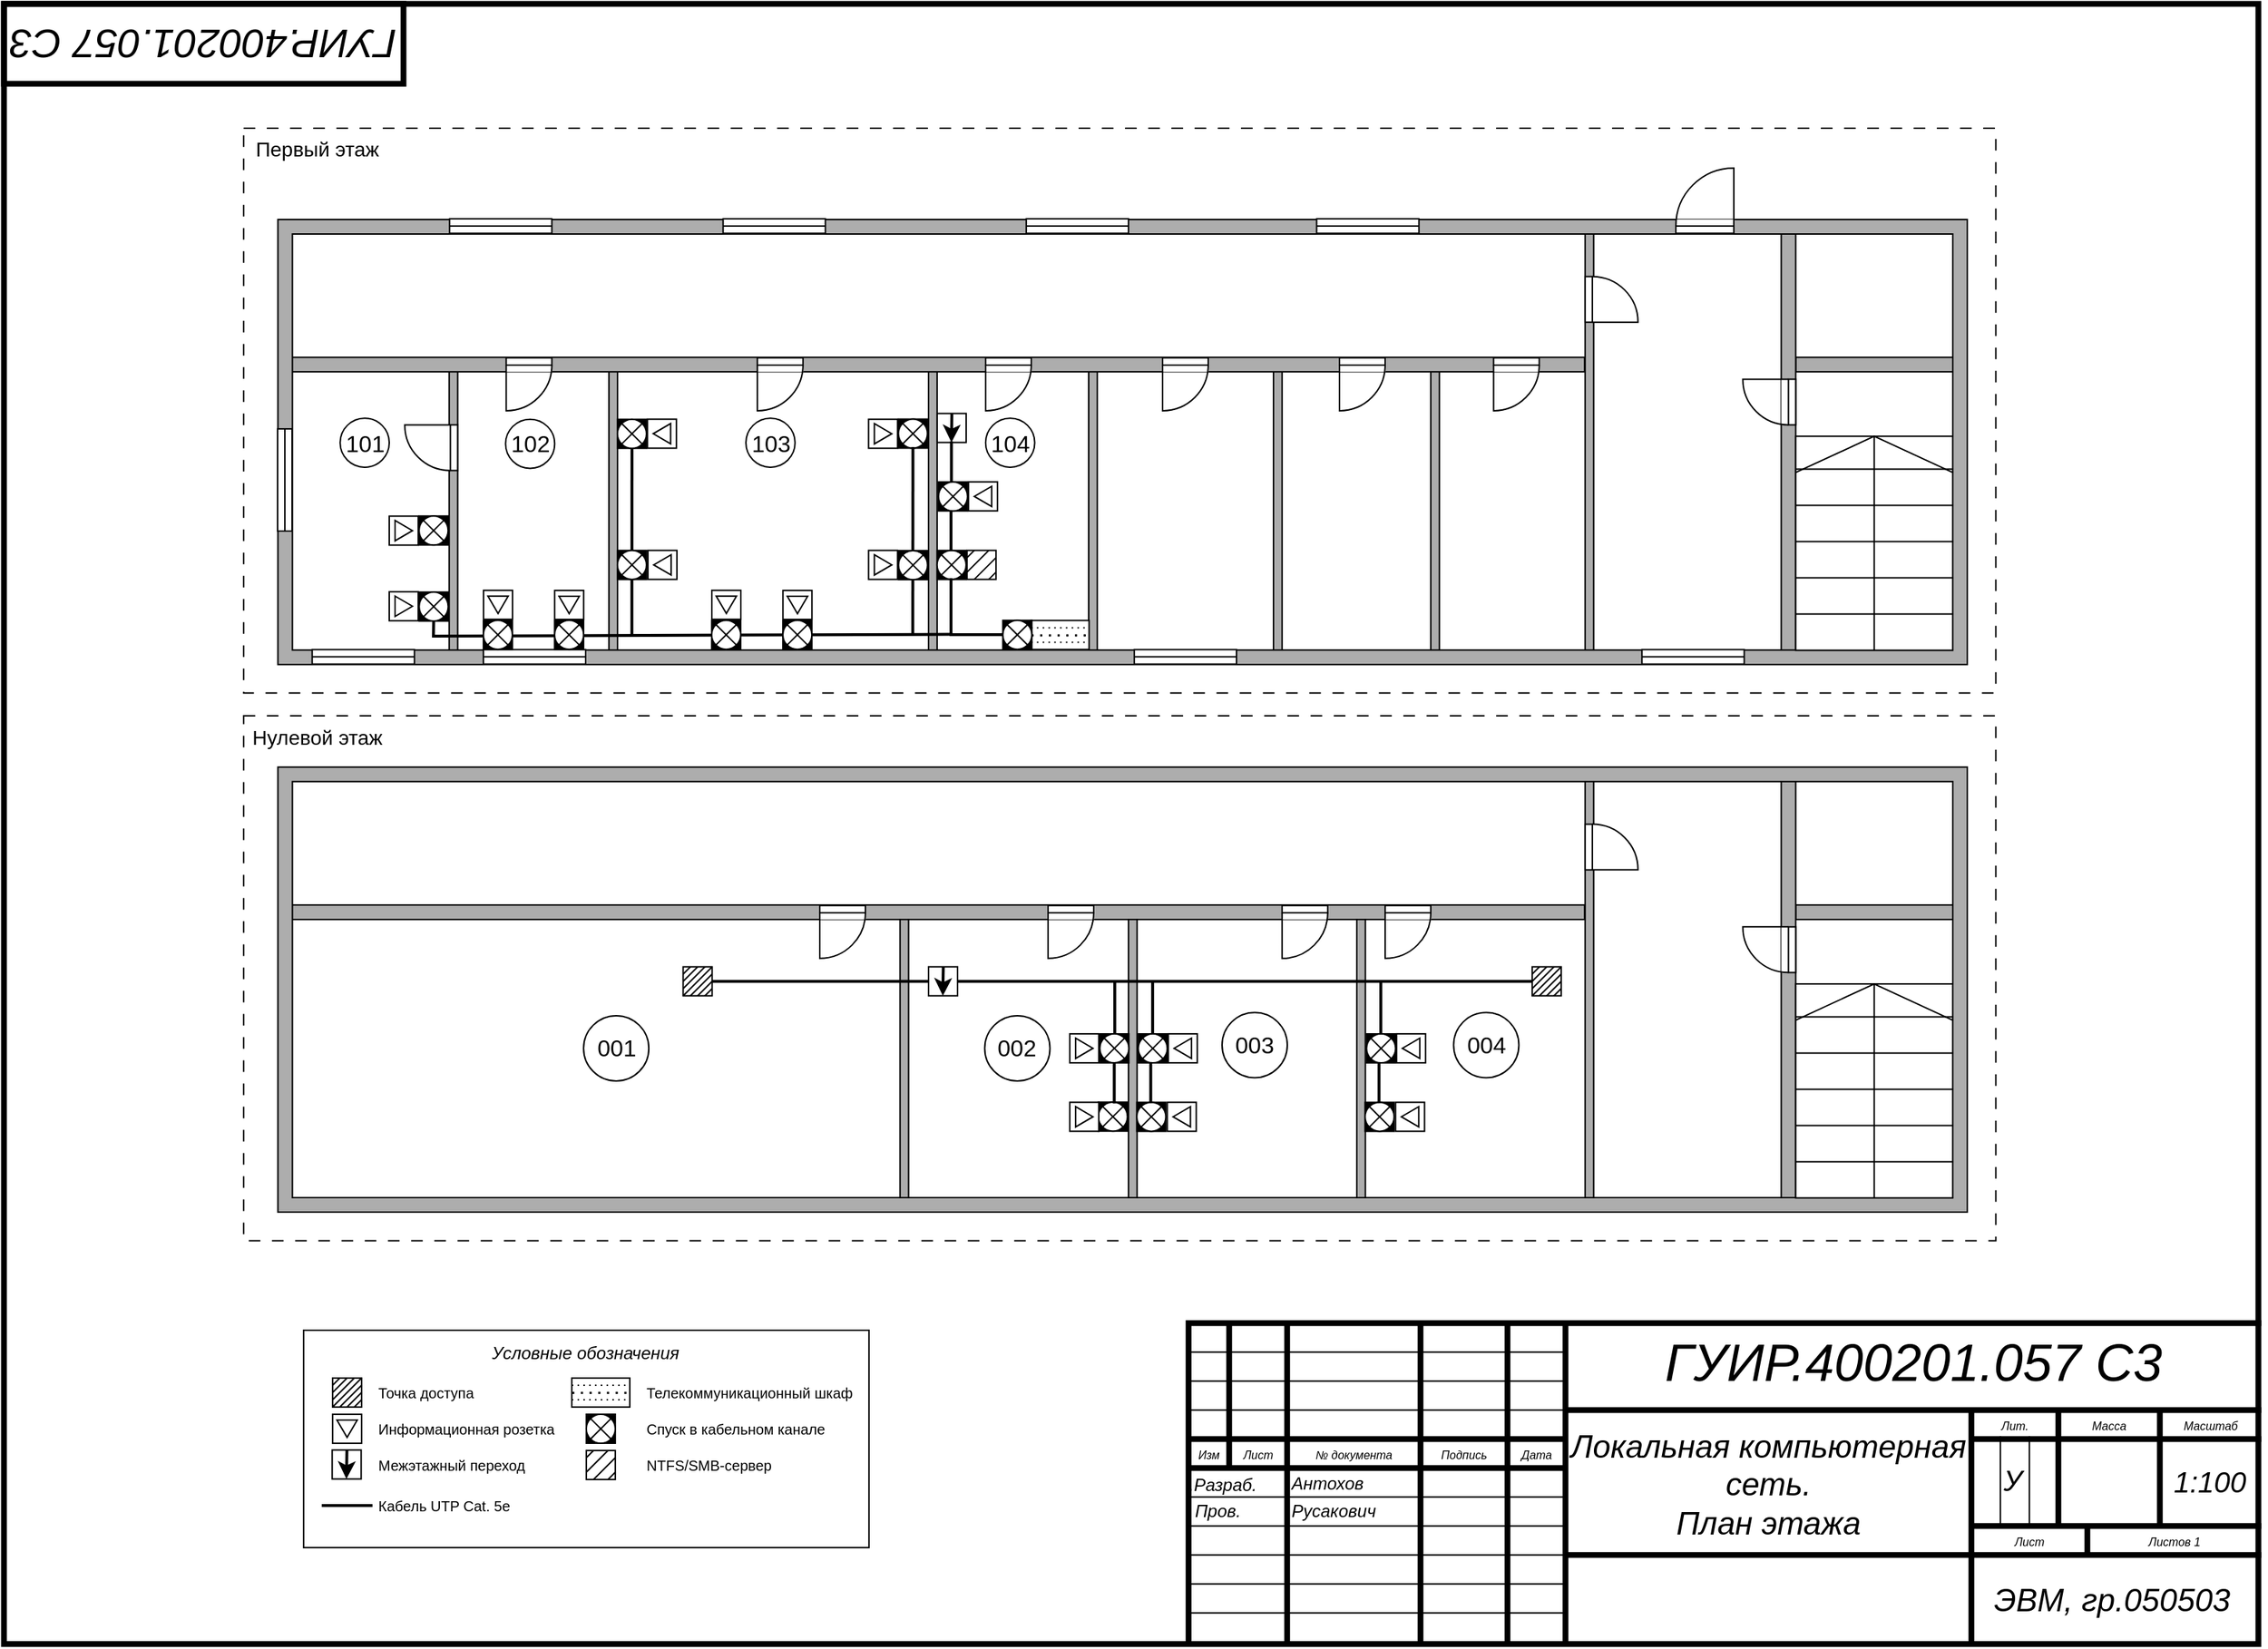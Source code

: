 <mxfile compressed="false" version="22.1.2" type="device">
  <diagram name="Страница-1" id="Страница-1">
    <mxGraphModel dx="1143" dy="703" grid="1" gridSize="3.937" guides="1" tooltips="1" connect="1" arrows="1" fold="1" page="1" pageScale="1" pageWidth="1654" pageHeight="1169" math="0" shadow="0">
      <root>
        <mxCell id="0" />
        <mxCell id="tpW0L4eKJtAbM24Pp-hq-4" value="Границы" style="locked=1;" parent="0" />
        <mxCell id="XYD-opMogOewsWYCsBqt-0" value="" style="rounded=0;whiteSpace=wrap;html=1;fillColor=none;strokeWidth=4;" parent="tpW0L4eKJtAbM24Pp-hq-4" vertex="1">
          <mxGeometry x="78.74" y="19.68" width="1555.11" height="1131.89" as="geometry" />
        </mxCell>
        <mxCell id="XYD-opMogOewsWYCsBqt-1" value="" style="rounded=0;whiteSpace=wrap;html=1;strokeWidth=4;fillColor=none;" parent="tpW0L4eKJtAbM24Pp-hq-4" vertex="1">
          <mxGeometry x="78.74" y="19.68" width="275.59" height="55.12" as="geometry" />
        </mxCell>
        <mxCell id="tpW0L4eKJtAbM24Pp-hq-6" value="Рамка" style="locked=1;" parent="0" />
        <mxCell id="Izu4CDzaR0ki_h7jihql-112" style="vsdxID=3;fillColor=#FFFFFF;gradientColor=none;shape=stencil(nY9LDoAgDERP0z3SI/i5BwkoRAUC+Lu9kGo0Lt3NtK/tFLCOWngFnMUU3Kg2I5MGbIBzY7UKJmUF2ALWvQtqCG6xkrwXhSxqdmvZsNNcxViZ4ewgT64jdDL2hf4E7wsXmsWThd549765c4l+xvYE);strokeColor=#000000;strokeWidth=4;spacingTop=-1;spacingBottom=-1;spacingLeft=-1;spacingRight=-1;labelBackgroundColor=#ffffff;rounded=0;html=1;whiteSpace=wrap;fontFamily=Arial;fontStyle=2" parent="tpW0L4eKJtAbM24Pp-hq-6" vertex="1">
          <mxGeometry x="895.88" y="930.13" width="740" height="220" as="geometry" />
        </mxCell>
        <mxCell id="Izu4CDzaR0ki_h7jihql-113" style="vsdxID=28;edgeStyle=none;startArrow=none;endArrow=none;startSize=5;endSize=5;strokeWidth=4;strokeColor=#000000;spacingTop=-1;spacingBottom=-1;spacingLeft=-1;spacingRight=-1;verticalAlign=middle;html=1;labelBackgroundColor=#ffffff;rounded=0;fontFamily=Arial;fontStyle=2" parent="tpW0L4eKJtAbM24Pp-hq-6" edge="1">
          <mxGeometry relative="1" as="geometry">
            <Array as="points" />
            <mxPoint x="923.88" y="930.13" as="sourcePoint" />
            <mxPoint x="923.88" y="1030.13" as="targetPoint" />
          </mxGeometry>
        </mxCell>
        <mxCell id="Izu4CDzaR0ki_h7jihql-114" style="vsdxID=27;edgeStyle=none;startArrow=none;endArrow=none;startSize=5;endSize=5;strokeColor=#000000;spacingTop=-1;spacingBottom=-1;spacingLeft=-1;spacingRight=-1;verticalAlign=middle;html=1;labelBackgroundColor=#ffffff;rounded=0;fontFamily=Arial;fontStyle=2" parent="tpW0L4eKJtAbM24Pp-hq-6" edge="1">
          <mxGeometry relative="1" as="geometry">
            <mxPoint as="offset" />
            <Array as="points" />
            <mxPoint x="895.88" y="1130.13" as="sourcePoint" />
            <mxPoint x="1155.88" y="1130.13" as="targetPoint" />
          </mxGeometry>
        </mxCell>
        <mxCell id="Izu4CDzaR0ki_h7jihql-115" style="vsdxID=26;edgeStyle=none;startArrow=none;endArrow=none;startSize=5;endSize=5;strokeColor=#000000;spacingTop=-1;spacingBottom=-1;spacingLeft=-1;spacingRight=-1;verticalAlign=middle;html=1;labelBackgroundColor=#ffffff;rounded=0;fontFamily=Arial;fontStyle=2" parent="tpW0L4eKJtAbM24Pp-hq-6" edge="1">
          <mxGeometry relative="1" as="geometry">
            <mxPoint as="offset" />
            <Array as="points" />
            <mxPoint x="895.88" y="1110.13" as="sourcePoint" />
            <mxPoint x="1155.88" y="1110.13" as="targetPoint" />
          </mxGeometry>
        </mxCell>
        <mxCell id="Izu4CDzaR0ki_h7jihql-116" style="vsdxID=25;edgeStyle=none;startArrow=none;endArrow=none;startSize=5;endSize=5;strokeColor=#000000;spacingTop=-1;spacingBottom=-1;spacingLeft=-1;spacingRight=-1;verticalAlign=middle;html=1;labelBackgroundColor=#ffffff;rounded=0;fontFamily=Arial;fontStyle=2" parent="tpW0L4eKJtAbM24Pp-hq-6" edge="1">
          <mxGeometry relative="1" as="geometry">
            <mxPoint as="offset" />
            <Array as="points" />
            <mxPoint x="895.88" y="1090.13" as="sourcePoint" />
            <mxPoint x="1155.88" y="1090.13" as="targetPoint" />
          </mxGeometry>
        </mxCell>
        <mxCell id="Izu4CDzaR0ki_h7jihql-117" style="vsdxID=24;edgeStyle=none;startArrow=none;endArrow=none;startSize=5;endSize=5;strokeColor=#000000;spacingTop=-1;spacingBottom=-1;spacingLeft=-1;spacingRight=-1;verticalAlign=middle;html=1;labelBackgroundColor=#ffffff;rounded=0;fontFamily=Arial;fontStyle=2" parent="tpW0L4eKJtAbM24Pp-hq-6" edge="1">
          <mxGeometry relative="1" as="geometry">
            <mxPoint as="offset" />
            <Array as="points" />
            <mxPoint x="895.88" y="1070.13" as="sourcePoint" />
            <mxPoint x="1155.88" y="1070.13" as="targetPoint" />
          </mxGeometry>
        </mxCell>
        <mxCell id="Izu4CDzaR0ki_h7jihql-118" style="vsdxID=23;edgeStyle=none;startArrow=none;endArrow=none;startSize=5;endSize=5;strokeColor=#000000;spacingTop=-1;spacingBottom=-1;spacingLeft=-1;spacingRight=-1;verticalAlign=middle;html=1;labelBackgroundColor=#ffffff;rounded=0;fontFamily=Arial;fontStyle=2" parent="tpW0L4eKJtAbM24Pp-hq-6" edge="1">
          <mxGeometry relative="1" as="geometry">
            <mxPoint as="offset" />
            <Array as="points" />
            <mxPoint x="895.88" y="1050.13" as="sourcePoint" />
            <mxPoint x="1155.88" y="1050.13" as="targetPoint" />
          </mxGeometry>
        </mxCell>
        <mxCell id="Izu4CDzaR0ki_h7jihql-119" style="vsdxID=22;edgeStyle=none;startArrow=none;endArrow=none;startSize=5;endSize=5;strokeWidth=4;strokeColor=#000000;spacingTop=-1;spacingBottom=-1;spacingLeft=-1;spacingRight=-1;verticalAlign=middle;html=1;labelBackgroundColor=#ffffff;rounded=0;fontFamily=Arial;fontStyle=2" parent="tpW0L4eKJtAbM24Pp-hq-6" edge="1">
          <mxGeometry relative="1" as="geometry">
            <mxPoint as="offset" />
            <Array as="points" />
            <mxPoint x="895.88" y="1030.13" as="sourcePoint" />
            <mxPoint x="1155.88" y="1030.13" as="targetPoint" />
          </mxGeometry>
        </mxCell>
        <mxCell id="Izu4CDzaR0ki_h7jihql-120" style="vsdxID=21;edgeStyle=none;startArrow=none;endArrow=none;startSize=5;endSize=5;strokeWidth=4;strokeColor=#000000;spacingTop=-1;spacingBottom=-1;spacingLeft=-1;spacingRight=-1;verticalAlign=middle;html=1;labelBackgroundColor=#ffffff;rounded=0;fontFamily=Arial;fontStyle=2" parent="tpW0L4eKJtAbM24Pp-hq-6" edge="1">
          <mxGeometry relative="1" as="geometry">
            <mxPoint as="offset" />
            <Array as="points" />
            <mxPoint x="895.88" y="1010.13" as="sourcePoint" />
            <mxPoint x="1155.88" y="1010.13" as="targetPoint" />
          </mxGeometry>
        </mxCell>
        <mxCell id="Izu4CDzaR0ki_h7jihql-121" style="vsdxID=20;edgeStyle=none;startArrow=none;endArrow=none;startSize=5;endSize=5;strokeColor=#000000;spacingTop=-1;spacingBottom=-1;spacingLeft=-1;spacingRight=-1;verticalAlign=middle;html=1;labelBackgroundColor=#ffffff;rounded=0;fontFamily=Arial;fontStyle=2" parent="tpW0L4eKJtAbM24Pp-hq-6" edge="1">
          <mxGeometry relative="1" as="geometry">
            <mxPoint as="offset" />
            <Array as="points" />
            <mxPoint x="895.88" y="990.13" as="sourcePoint" />
            <mxPoint x="1155.88" y="990.13" as="targetPoint" />
          </mxGeometry>
        </mxCell>
        <mxCell id="Izu4CDzaR0ki_h7jihql-122" style="vsdxID=19;edgeStyle=none;startArrow=none;endArrow=none;startSize=5;endSize=5;strokeColor=#000000;spacingTop=-1;spacingBottom=-1;spacingLeft=-1;spacingRight=-1;verticalAlign=middle;html=1;labelBackgroundColor=#ffffff;rounded=0;fontFamily=Arial;fontStyle=2" parent="tpW0L4eKJtAbM24Pp-hq-6" edge="1">
          <mxGeometry relative="1" as="geometry">
            <mxPoint as="offset" />
            <Array as="points" />
            <mxPoint x="895.88" y="970.13" as="sourcePoint" />
            <mxPoint x="1155.88" y="970.13" as="targetPoint" />
          </mxGeometry>
        </mxCell>
        <mxCell id="Izu4CDzaR0ki_h7jihql-123" style="vsdxID=18;edgeStyle=none;startArrow=none;endArrow=none;startSize=5;endSize=5;strokeColor=#000000;spacingTop=-1;spacingBottom=-1;spacingLeft=-1;spacingRight=-1;verticalAlign=middle;html=1;labelBackgroundColor=#ffffff;rounded=0;fontFamily=Arial;fontStyle=2" parent="tpW0L4eKJtAbM24Pp-hq-6" edge="1">
          <mxGeometry relative="1" as="geometry">
            <mxPoint as="offset" />
            <Array as="points" />
            <mxPoint x="895.88" y="950.13" as="sourcePoint" />
            <mxPoint x="1155.88" y="950.13" as="targetPoint" />
          </mxGeometry>
        </mxCell>
        <mxCell id="Izu4CDzaR0ki_h7jihql-124" style="vsdxID=17;edgeStyle=none;startArrow=none;endArrow=none;startSize=5;endSize=5;strokeWidth=4;strokeColor=#000000;spacingTop=-1;spacingBottom=-1;spacingLeft=-1;spacingRight=-1;verticalAlign=middle;html=1;labelBackgroundColor=#ffffff;rounded=0;fontFamily=Arial;fontStyle=2" parent="tpW0L4eKJtAbM24Pp-hq-6" edge="1">
          <mxGeometry relative="1" as="geometry">
            <Array as="points" />
            <mxPoint x="963.88" y="930.13" as="sourcePoint" />
            <mxPoint x="963.88" y="1150.13" as="targetPoint" />
          </mxGeometry>
        </mxCell>
        <mxCell id="Izu4CDzaR0ki_h7jihql-125" style="vsdxID=16;edgeStyle=none;startArrow=none;endArrow=none;startSize=5;endSize=5;strokeWidth=4;strokeColor=#000000;spacingTop=-1;spacingBottom=-1;spacingLeft=-1;spacingRight=-1;verticalAlign=middle;html=1;labelBackgroundColor=#ffffff;rounded=0;fontFamily=Arial;fontStyle=2" parent="tpW0L4eKJtAbM24Pp-hq-6" edge="1">
          <mxGeometry relative="1" as="geometry">
            <Array as="points" />
            <mxPoint x="1055.88" y="930.13" as="sourcePoint" />
            <mxPoint x="1055.88" y="1150.13" as="targetPoint" />
          </mxGeometry>
        </mxCell>
        <mxCell id="Izu4CDzaR0ki_h7jihql-126" style="vsdxID=15;edgeStyle=none;startArrow=none;endArrow=none;startSize=5;endSize=5;strokeWidth=4;strokeColor=#000000;spacingTop=-1;spacingBottom=-1;spacingLeft=-1;spacingRight=-1;verticalAlign=middle;html=1;labelBackgroundColor=#ffffff;rounded=0;fontFamily=Arial;fontStyle=2" parent="tpW0L4eKJtAbM24Pp-hq-6" edge="1">
          <mxGeometry relative="1" as="geometry">
            <Array as="points" />
            <mxPoint x="1115.88" y="930.13" as="sourcePoint" />
            <mxPoint x="1115.88" y="1150.13" as="targetPoint" />
          </mxGeometry>
        </mxCell>
        <mxCell id="Izu4CDzaR0ki_h7jihql-127" style="vsdxID=14;edgeStyle=none;startArrow=none;endArrow=none;startSize=5;endSize=5;strokeWidth=4;strokeColor=#000000;spacingTop=-1;spacingBottom=-1;spacingLeft=-1;spacingRight=-1;verticalAlign=middle;html=1;labelBackgroundColor=#ffffff;rounded=0;fontFamily=Arial;fontStyle=2" parent="tpW0L4eKJtAbM24Pp-hq-6" edge="1">
          <mxGeometry relative="1" as="geometry">
            <Array as="points" />
            <mxPoint x="1565.88" y="990.13" as="sourcePoint" />
            <mxPoint x="1565.88" y="1070.13" as="targetPoint" />
          </mxGeometry>
        </mxCell>
        <mxCell id="Izu4CDzaR0ki_h7jihql-128" style="vsdxID=11;edgeStyle=none;startArrow=none;endArrow=none;startSize=5;endSize=5;strokeWidth=4;strokeColor=#000000;spacingTop=-1;spacingBottom=-1;spacingLeft=-1;spacingRight=-1;verticalAlign=middle;html=1;labelBackgroundColor=#ffffff;rounded=0;fontFamily=Arial;fontStyle=2" parent="tpW0L4eKJtAbM24Pp-hq-6" edge="1">
          <mxGeometry relative="1" as="geometry">
            <Array as="points" />
            <mxPoint x="1515.88" y="1070.13" as="sourcePoint" />
            <mxPoint x="1515.88" y="1090.13" as="targetPoint" />
          </mxGeometry>
        </mxCell>
        <mxCell id="Izu4CDzaR0ki_h7jihql-129" style="vsdxID=10;edgeStyle=none;startArrow=none;endArrow=none;startSize=5;endSize=5;strokeWidth=4;strokeColor=#000000;spacingTop=-1;spacingBottom=-1;spacingLeft=-1;spacingRight=-1;verticalAlign=middle;html=1;labelBackgroundColor=#ffffff;rounded=0;fontFamily=Arial;fontStyle=2" parent="tpW0L4eKJtAbM24Pp-hq-6" edge="1">
          <mxGeometry relative="1" as="geometry">
            <Array as="points" />
            <mxPoint x="1495.88" y="990.13" as="sourcePoint" />
            <mxPoint x="1495.88" y="1070.13" as="targetPoint" />
          </mxGeometry>
        </mxCell>
        <mxCell id="Izu4CDzaR0ki_h7jihql-131" style="vsdxID=388;edgeStyle=none;startArrow=none;endArrow=none;startSize=5;endSize=5;strokeColor=#000000;spacingTop=-1;spacingBottom=-1;spacingLeft=-1;spacingRight=-1;verticalAlign=middle;html=1;labelBackgroundColor=#ffffff;rounded=0;fontFamily=Arial;fontStyle=2" parent="tpW0L4eKJtAbM24Pp-hq-6" edge="1">
          <mxGeometry relative="1" as="geometry">
            <Array as="points" />
            <mxPoint x="1475.88" y="1008.13" as="sourcePoint" />
            <mxPoint x="1475.88" y="1070.13" as="targetPoint" />
          </mxGeometry>
        </mxCell>
        <mxCell id="Izu4CDzaR0ki_h7jihql-135" style="vsdxID=387;edgeStyle=none;startArrow=none;endArrow=none;startSize=5;endSize=5;strokeColor=#000000;spacingTop=-1;spacingBottom=-1;spacingLeft=-1;spacingRight=-1;verticalAlign=middle;html=1;labelBackgroundColor=#ffffff;rounded=0;fontFamily=Arial;fontStyle=2" parent="tpW0L4eKJtAbM24Pp-hq-6" edge="1">
          <mxGeometry relative="1" as="geometry">
            <Array as="points" />
            <mxPoint x="1455.88" y="1008.13" as="sourcePoint" />
            <mxPoint x="1455.88" y="1070.13" as="targetPoint" />
          </mxGeometry>
        </mxCell>
        <mxCell id="Izu4CDzaR0ki_h7jihql-136" style="vsdxID=9;edgeStyle=none;startArrow=none;endArrow=none;startSize=5;endSize=5;strokeWidth=4;strokeColor=#000000;spacingTop=-1;spacingBottom=-1;spacingLeft=-1;spacingRight=-1;verticalAlign=middle;html=1;labelBackgroundColor=#ffffff;rounded=0;fontFamily=Arial;fontStyle=2" parent="tpW0L4eKJtAbM24Pp-hq-6" edge="1">
          <mxGeometry relative="1" as="geometry">
            <mxPoint as="offset" />
            <Array as="points" />
            <mxPoint x="1435.88" y="1070.13" as="sourcePoint" />
            <mxPoint x="1635.88" y="1070.13" as="targetPoint" />
          </mxGeometry>
        </mxCell>
        <mxCell id="Izu4CDzaR0ki_h7jihql-137" style="vsdxID=8;edgeStyle=none;startArrow=none;endArrow=none;startSize=5;endSize=5;strokeWidth=4;strokeColor=#000000;spacingTop=-1;spacingBottom=-1;spacingLeft=-1;spacingRight=-1;verticalAlign=middle;html=1;labelBackgroundColor=#ffffff;rounded=0;fontFamily=Arial;fontStyle=2" parent="tpW0L4eKJtAbM24Pp-hq-6" edge="1">
          <mxGeometry relative="1" as="geometry">
            <mxPoint as="offset" />
            <Array as="points" />
            <mxPoint x="1435.88" y="1010.13" as="sourcePoint" />
            <mxPoint x="1635.88" y="1010.13" as="targetPoint" />
          </mxGeometry>
        </mxCell>
        <mxCell id="Izu4CDzaR0ki_h7jihql-138" style="vsdxID=7;edgeStyle=none;startArrow=none;endArrow=none;startSize=5;endSize=5;strokeWidth=4;strokeColor=#000000;spacingTop=-1;spacingBottom=-1;spacingLeft=-1;spacingRight=-1;verticalAlign=middle;html=1;labelBackgroundColor=#ffffff;rounded=0;fontFamily=Arial;fontStyle=2" parent="tpW0L4eKJtAbM24Pp-hq-6" edge="1">
          <mxGeometry relative="1" as="geometry">
            <Array as="points" />
            <mxPoint x="1435.88" y="990.13" as="sourcePoint" />
            <mxPoint x="1435.88" y="1150.13" as="targetPoint" />
          </mxGeometry>
        </mxCell>
        <mxCell id="Izu4CDzaR0ki_h7jihql-139" style="vsdxID=6;edgeStyle=none;startArrow=none;endArrow=none;startSize=5;endSize=5;strokeWidth=4;strokeColor=#000000;spacingTop=-1;spacingBottom=-1;spacingLeft=-1;spacingRight=-1;verticalAlign=middle;html=1;labelBackgroundColor=#ffffff;rounded=0;fontFamily=Arial;fontStyle=2" parent="tpW0L4eKJtAbM24Pp-hq-6" edge="1">
          <mxGeometry relative="1" as="geometry">
            <Array as="points" />
            <mxPoint x="1635.88" y="1090.13" as="sourcePoint" />
            <mxPoint x="1155.88" y="1090.13" as="targetPoint" />
          </mxGeometry>
        </mxCell>
        <mxCell id="Izu4CDzaR0ki_h7jihql-140" style="vsdxID=4;edgeStyle=none;startArrow=none;endArrow=none;startSize=5;endSize=5;strokeWidth=4;strokeColor=#000000;spacingTop=-1;spacingBottom=-1;spacingLeft=-1;spacingRight=-1;verticalAlign=middle;html=1;labelBackgroundColor=#ffffff;rounded=0;fontFamily=Arial;fontStyle=2" parent="tpW0L4eKJtAbM24Pp-hq-6" edge="1">
          <mxGeometry relative="1" as="geometry">
            <Array as="points" />
            <mxPoint x="1155.88" y="930.13" as="sourcePoint" />
            <mxPoint x="1155.88" y="1150.13" as="targetPoint" />
          </mxGeometry>
        </mxCell>
        <mxCell id="Izu4CDzaR0ki_h7jihql-141" style="vsdxID=5;edgeStyle=none;startArrow=none;endArrow=none;startSize=5;endSize=5;strokeWidth=4;strokeColor=#000000;spacingTop=-1;spacingBottom=-1;spacingLeft=-1;spacingRight=-1;verticalAlign=middle;html=1;labelBackgroundColor=#ffffff;rounded=0;fontFamily=Arial;fontStyle=2" parent="tpW0L4eKJtAbM24Pp-hq-6" edge="1">
          <mxGeometry relative="1" as="geometry">
            <Array as="points" />
            <mxPoint x="1635.88" y="990.13" as="sourcePoint" />
            <mxPoint x="1155.88" y="990.13" as="targetPoint" />
          </mxGeometry>
        </mxCell>
        <mxCell id="Izu4CDzaR0ki_h7jihql-142" value="&lt;font style=&quot;font-size: 8px; direction: ltr; letter-spacing: 0px; line-height: 120%; opacity: 1;&quot;&gt;&lt;span&gt;Изм&lt;br&gt;&lt;/span&gt;&lt;/font&gt;" style="verticalAlign=middle;align=center;vsdxID=29;fillColor=none;gradientColor=none;shape=stencil(nZBLDoAgDERP0z3SIyjew0SURgSD+Lu9kMZoXLhwN9O+tukAlrNpJg1SzDH4QW/URgNYgZTkjA4UkwJUgGXng+6DX1zLfmoymdXo17xh5zmRJ6Q42BWCfc2oJfdAr+Yv+AP9Cb7OJ3H/2JG1HNGz/84klThPVCc=);strokeColor=none;strokeWidth=4;spacingTop=-1;spacingBottom=-1;spacingLeft=-1;spacingRight=-1;labelBackgroundColor=none;rounded=0;html=1;whiteSpace=wrap;fontFamily=Arial;fontStyle=2" parent="tpW0L4eKJtAbM24Pp-hq-6" vertex="1">
          <mxGeometry x="897.88" y="1012.13" width="24" height="16" as="geometry" />
        </mxCell>
        <mxCell id="Izu4CDzaR0ki_h7jihql-143" value="&lt;font style=&quot;font-size: 8px; direction: ltr; letter-spacing: 0px; line-height: 120%; opacity: 1;&quot;&gt;&lt;span&gt;Лист&lt;br&gt;&lt;/span&gt;&lt;/font&gt;" style="verticalAlign=middle;align=center;vsdxID=30;fillColor=none;gradientColor=none;shape=stencil(nZBLDoAgDERP0z3SIyjew0SURgSD+Lu9kMZoXLhwN9O+tukAlrNpJg1SzDH4QW/URgNYgZTkjA4UkwJUgGXng+6DX1zLfmoymdXo17xh5zmRJ6Q42BWCfc2oJfdAr+Yv+AP9Cb7OJ3H/2JG1HNGz/84klThPVCc=);strokeColor=none;strokeWidth=4;spacingTop=-1;spacingBottom=-1;spacingLeft=-1;spacingRight=-1;labelBackgroundColor=none;rounded=0;html=1;whiteSpace=wrap;fontFamily=Arial;fontStyle=2" parent="tpW0L4eKJtAbM24Pp-hq-6" vertex="1">
          <mxGeometry x="925.88" y="1012.13" width="36" height="16" as="geometry" />
        </mxCell>
        <mxCell id="Izu4CDzaR0ki_h7jihql-144" value="&lt;font style=&quot;font-size: 8px; direction: ltr; letter-spacing: 0px; line-height: 120%; opacity: 1;&quot;&gt;&lt;span&gt;№ документа&lt;br&gt;&lt;/span&gt;&lt;/font&gt;" style="verticalAlign=middle;align=center;vsdxID=31;fillColor=none;gradientColor=none;shape=stencil(nZBLDoAgDERP0z3SIyjew0SURgSD+Lu9kMZoXLhwN9O+tukAlrNpJg1SzDH4QW/URgNYgZTkjA4UkwJUgGXng+6DX1zLfmoymdXo17xh5zmRJ6Q42BWCfc2oJfdAr+Yv+AP9Cb7OJ3H/2JG1HNGz/84klThPVCc=);strokeColor=none;strokeWidth=4;spacingTop=-1;spacingBottom=-1;spacingLeft=-1;spacingRight=-1;labelBackgroundColor=none;rounded=0;html=1;whiteSpace=wrap;fontFamily=Arial;fontStyle=2" parent="tpW0L4eKJtAbM24Pp-hq-6" vertex="1">
          <mxGeometry x="965.88" y="1012.13" width="88" height="16" as="geometry" />
        </mxCell>
        <mxCell id="Izu4CDzaR0ki_h7jihql-145" value="&lt;font style=&quot;font-size: 8px; direction: ltr; letter-spacing: 0px; line-height: 120%; opacity: 1;&quot;&gt;&lt;span&gt;Подпись&lt;br&gt;&lt;/span&gt;&lt;/font&gt;" style="verticalAlign=middle;align=center;vsdxID=32;fillColor=none;gradientColor=none;shape=stencil(nZBLDoAgDERP0z3SIyjew0SURgSD+Lu9kMZoXLhwN9O+tukAlrNpJg1SzDH4QW/URgNYgZTkjA4UkwJUgGXng+6DX1zLfmoymdXo17xh5zmRJ6Q42BWCfc2oJfdAr+Yv+AP9Cb7OJ3H/2JG1HNGz/84klThPVCc=);strokeColor=none;strokeWidth=4;spacingTop=-1;spacingBottom=-1;spacingLeft=-1;spacingRight=-1;labelBackgroundColor=none;rounded=0;html=1;whiteSpace=wrap;fontFamily=Arial;fontStyle=2" parent="tpW0L4eKJtAbM24Pp-hq-6" vertex="1">
          <mxGeometry x="1057.88" y="1012.13" width="56" height="16" as="geometry" />
        </mxCell>
        <mxCell id="Izu4CDzaR0ki_h7jihql-146" value="&lt;font style=&quot;font-size: 8px; direction: ltr; letter-spacing: 0px; line-height: 120%; opacity: 1;&quot;&gt;&lt;span&gt;Дата&lt;br&gt;&lt;/span&gt;&lt;/font&gt;" style="verticalAlign=middle;align=center;vsdxID=33;fillColor=none;gradientColor=none;shape=stencil(nZBLDoAgDERP0z3SIyjew0SURgSD+Lu9kMZoXLhwN9O+tukAlrNpJg1SzDH4QW/URgNYgZTkjA4UkwJUgGXng+6DX1zLfmoymdXo17xh5zmRJ6Q42BWCfc2oJfdAr+Yv+AP9Cb7OJ3H/2JG1HNGz/84klThPVCc=);strokeColor=none;strokeWidth=4;spacingTop=-1;spacingBottom=-1;spacingLeft=-1;spacingRight=-1;labelBackgroundColor=none;rounded=0;html=1;whiteSpace=wrap;fontFamily=Arial;fontStyle=2" parent="tpW0L4eKJtAbM24Pp-hq-6" vertex="1">
          <mxGeometry x="1117.88" y="1012.13" width="36" height="16" as="geometry" />
        </mxCell>
        <mxCell id="Izu4CDzaR0ki_h7jihql-147" value="&lt;font style=&quot;font-size: 8px; direction: ltr; letter-spacing: 0px; line-height: 120%; opacity: 1;&quot;&gt;&lt;span&gt;Лит.&lt;br&gt;&lt;/span&gt;&lt;/font&gt;" style="verticalAlign=middle;align=center;vsdxID=34;fillColor=none;gradientColor=none;shape=stencil(nZBLDoAgDERP0z3SIyjew0SURgSD+Lu9kMZoXLhwN9O+tukAlrNpJg1SzDH4QW/URgNYgZTkjA4UkwJUgGXng+6DX1zLfmoymdXo17xh5zmRJ6Q42BWCfc2oJfdAr+Yv+AP9Cb7OJ3H/2JG1HNGz/84klThPVCc=);strokeColor=none;strokeWidth=4;spacingTop=-1;spacingBottom=-1;spacingLeft=-1;spacingRight=-1;labelBackgroundColor=none;rounded=0;html=1;whiteSpace=wrap;fontFamily=Arial;fontStyle=2" parent="tpW0L4eKJtAbM24Pp-hq-6" vertex="1">
          <mxGeometry x="1437.88" y="992.13" width="56" height="16" as="geometry" />
        </mxCell>
        <mxCell id="Izu4CDzaR0ki_h7jihql-148" value="&lt;font style=&quot;font-size: 8px; direction: ltr; letter-spacing: 0px; line-height: 120%; opacity: 1;&quot;&gt;&lt;span&gt;Масса&lt;br&gt;&lt;/span&gt;&lt;/font&gt;" style="verticalAlign=middle;align=center;vsdxID=35;fillColor=none;gradientColor=none;shape=stencil(nZBLDoAgDERP0z3SIyjew0SURgSD+Lu9kMZoXLhwN9O+tukAlrNpJg1SzDH4QW/URgNYgZTkjA4UkwJUgGXng+6DX1zLfmoymdXo17xh5zmRJ6Q42BWCfc2oJfdAr+Yv+AP9Cb7OJ3H/2JG1HNGz/84klThPVCc=);strokeColor=none;strokeWidth=4;spacingTop=-1;spacingBottom=-1;spacingLeft=-1;spacingRight=-1;labelBackgroundColor=none;rounded=0;html=1;whiteSpace=wrap;fontFamily=Arial;fontStyle=2" parent="tpW0L4eKJtAbM24Pp-hq-6" vertex="1">
          <mxGeometry x="1497.88" y="992.13" width="66" height="16" as="geometry" />
        </mxCell>
        <mxCell id="Izu4CDzaR0ki_h7jihql-149" value="&lt;font style=&quot;font-size: 8px; direction: ltr; letter-spacing: 0px; line-height: 120%; opacity: 1;&quot;&gt;&lt;span&gt;Масштаб&lt;br&gt;&lt;/span&gt;&lt;/font&gt;" style="verticalAlign=middle;align=center;vsdxID=36;fillColor=none;gradientColor=none;shape=stencil(nZBLDoAgDERP0z3SIyjew0SURgSD+Lu9kMZoXLhwN9O+tukAlrNpJg1SzDH4QW/URgNYgZTkjA4UkwJUgGXng+6DX1zLfmoymdXo17xh5zmRJ6Q42BWCfc2oJfdAr+Yv+AP9Cb7OJ3H/2JG1HNGz/84klThPVCc=);strokeColor=none;strokeWidth=4;spacingTop=-1;spacingBottom=-1;spacingLeft=-1;spacingRight=-1;labelBackgroundColor=none;rounded=0;html=1;whiteSpace=wrap;fontFamily=Arial;fontStyle=2" parent="tpW0L4eKJtAbM24Pp-hq-6" vertex="1">
          <mxGeometry x="1567.88" y="992.13" width="66" height="16" as="geometry" />
        </mxCell>
        <mxCell id="Izu4CDzaR0ki_h7jihql-150" value="&lt;font style=&quot;font-size: 8px; direction: ltr; letter-spacing: 0px; line-height: 120%; opacity: 1;&quot;&gt;&lt;span&gt;Лист &lt;br&gt;&lt;/span&gt;&lt;/font&gt;" style="verticalAlign=middle;align=center;vsdxID=37;fillColor=none;gradientColor=none;shape=stencil(nZBLDoAgDERP0z3SIyjew0SURgSD+Lu9kMZoXLhwN9O+tukAlrNpJg1SzDH4QW/URgNYgZTkjA4UkwJUgGXng+6DX1zLfmoymdXo17xh5zmRJ6Q42BWCfc2oJfdAr+Yv+AP9Cb7OJ3H/2JG1HNGz/84klThPVCc=);strokeColor=none;strokeWidth=4;spacingTop=-1;spacingBottom=-1;spacingLeft=-1;spacingRight=-1;labelBackgroundColor=none;rounded=0;html=1;whiteSpace=wrap;fontFamily=Arial;fontStyle=2" parent="tpW0L4eKJtAbM24Pp-hq-6" vertex="1">
          <mxGeometry x="1437.88" y="1072.13" width="76" height="16" as="geometry" />
        </mxCell>
        <mxCell id="Izu4CDzaR0ki_h7jihql-151" value="&lt;font style=&quot;font-size: 8px; direction: ltr; letter-spacing: 0px; line-height: 120%; opacity: 1;&quot;&gt;&lt;span&gt;Листов &lt;/span&gt;&lt;/font&gt;&lt;font style=&quot;font-size: 8px; direction: ltr; letter-spacing: 0px; line-height: 120%; opacity: 1;&quot;&gt;&lt;span&gt;1&lt;br&gt;&lt;/span&gt;&lt;/font&gt;" style="verticalAlign=middle;align=center;vsdxID=38;fillColor=none;gradientColor=none;shape=stencil(nZBLDoAgDERP0z3SIyjew0SURgSD+Lu9kMZoXLhwN9O+tukAlrNpJg1SzDH4QW/URgNYgZTkjA4UkwJUgGXng+6DX1zLfmoymdXo17xh5zmRJ6Q42BWCfc2oJfdAr+Yv+AP9Cb7OJ3H/2JG1HNGz/84klThPVCc=);strokeColor=none;strokeWidth=4;spacingTop=-1;spacingBottom=-1;spacingLeft=-1;spacingRight=-1;labelBackgroundColor=none;rounded=0;html=1;whiteSpace=wrap;fontFamily=Arial;fontStyle=2" parent="tpW0L4eKJtAbM24Pp-hq-6" vertex="1">
          <mxGeometry x="1517.88" y="1072.13" width="116" height="16" as="geometry" />
        </mxCell>
        <mxCell id="Izu4CDzaR0ki_h7jihql-152" value="&lt;p style=&quot;margin-left: 0 ; margin-right: 0 ; margin-top: 0px ; margin-bottom: 0px ; text-indent: 0 ; direction: rtl&quot;&gt;&lt;font style=&quot;font-size: 12px; direction: ltr; letter-spacing: 0px; line-height: 120%; opacity: 1;&quot;&gt;&lt;span&gt;.Разраб.&lt;br&gt;&lt;/span&gt;&lt;/font&gt;&lt;/p&gt;" style="verticalAlign=middle;align=right;vsdxID=39;fillColor=none;gradientColor=none;shape=stencil(nZBLDoAgDERP0z3SIyjew0SURgSD+Lu9kMZoXLhwN9O+tukAlrNpJg1SzDH4QW/URgNYgZTkjA4UkwJUgGXng+6DX1zLfmoymdXo17xh5zmRJ6Q42BWCfc2oJfdAr+Yv+AP9Cb7OJ3H/2JG1HNGz/84klThPVCc=);strokeColor=none;strokeWidth=4;spacingTop=-1;spacingBottom=-1;spacingLeft=-1;spacingRight=-1;labelBackgroundColor=none;rounded=0;html=1;whiteSpace=wrap;fontFamily=Arial;fontStyle=2" parent="tpW0L4eKJtAbM24Pp-hq-6" vertex="1">
          <mxGeometry x="875.88" y="1034.13" width="68" height="16" as="geometry" />
        </mxCell>
        <mxCell id="Izu4CDzaR0ki_h7jihql-153" value="&lt;p style=&quot;margin-left: 0 ; margin-right: 0 ; margin-top: 0px ; margin-bottom: 0px ; text-indent: 0 ; direction: rtl&quot;&gt;&lt;font style=&quot;font-size: 12px; direction: ltr; letter-spacing: 0px; line-height: 120%; opacity: 1;&quot;&gt;&lt;span&gt;.Пров&lt;br&gt;&lt;/span&gt;&lt;/font&gt;&lt;/p&gt;" style="verticalAlign=middle;align=right;vsdxID=40;fillColor=none;gradientColor=none;shape=stencil(nZBLDoAgDERP0z3SIyjew0SURgSD+Lu9kMZoXLhwN9O+tukAlrNpJg1SzDH4QW/URgNYgZTkjA4UkwJUgGXng+6DX1zLfmoymdXo17xh5zmRJ6Q42BWCfc2oJfdAr+Yv+AP9Cb7OJ3H/2JG1HNGz/84klThPVCc=);strokeColor=none;strokeWidth=4;spacingTop=-1;spacingBottom=-1;spacingLeft=-1;spacingRight=-1;labelBackgroundColor=none;rounded=0;html=1;whiteSpace=wrap;fontFamily=Arial;fontStyle=2" parent="tpW0L4eKJtAbM24Pp-hq-6" vertex="1">
          <mxGeometry x="868.88" y="1050.13" width="64" height="20" as="geometry" />
        </mxCell>
        <mxCell id="Izu4CDzaR0ki_h7jihql-154" value="&lt;p style=&quot;margin-left: 0 ; margin-right: 0 ; margin-top: 0px ; margin-bottom: 0px ; text-indent: 0 ; direction: rtl&quot;&gt;&lt;font style=&quot;direction: ltr; letter-spacing: 0px; line-height: 120%; opacity: 1;&quot;&gt;&lt;span&gt;&lt;font style=&quot;font-size: 36px&quot;&gt;ГУИР.400201.057 С3&lt;/font&gt;&lt;/span&gt;&lt;span style=&quot;font-size: 28px&quot;&gt;&lt;br&gt;&lt;/span&gt;&lt;/font&gt;&lt;/p&gt;" style="verticalAlign=middle;align=center;vsdxID=222;fillColor=none;gradientColor=none;shape=stencil(nZBLDoAgDERP0z3SIyjew0SURgSD+Lu9kMZoXLhwN9O+tukAlrNpJg1SzDH4QW/URgNYgZTkjA4UkwJUgGXng+6DX1zLfmoymdXo17xh5zmRJ6Q42BWCfc2oJfdAr+Yv+AP9Cb7OJ3H/2JG1HNGz/84klThPVCc=);strokeColor=none;spacingTop=-1;spacingBottom=-1;spacingLeft=-1;spacingRight=-1;labelBackgroundColor=none;rounded=0;html=1;whiteSpace=wrap;fontFamily=Arial;fontStyle=2" parent="tpW0L4eKJtAbM24Pp-hq-6" vertex="1">
          <mxGeometry x="1155.88" y="931.93" width="480" height="60" as="geometry" />
        </mxCell>
        <mxCell id="Izu4CDzaR0ki_h7jihql-155" value="&lt;font style=&quot;font-size: 20px; direction: ltr; letter-spacing: 0px; line-height: 120%; opacity: 1;&quot;&gt;&lt;span&gt;У&lt;br&gt;&lt;/span&gt;&lt;/font&gt;" style="verticalAlign=middle;align=center;vsdxID=233;fillColor=none;gradientColor=none;shape=stencil(nZBLDoAgDERP0z3SIyjew0SURgSD+Lu9kMZoXLhwN9O+tukAlrNpJg1SzDH4QW/URgNYgZTkjA4UkwJUgGXng+6DX1zLfmoymdXo17xh5zmRJ6Q42BWCfc2oJfdAr+Yv+AP9Cb7OJ3H/2JG1HNGz/84klThPVCc=);strokeColor=none;spacingTop=-1;spacingBottom=-1;spacingLeft=-1;spacingRight=-1;labelBackgroundColor=none;rounded=0;html=1;whiteSpace=wrap;fontFamily=Arial;fontStyle=2" parent="tpW0L4eKJtAbM24Pp-hq-6" vertex="1">
          <mxGeometry x="1393.88" y="1030.13" width="141" height="16" as="geometry" />
        </mxCell>
        <mxCell id="Izu4CDzaR0ki_h7jihql-156" value="&lt;font style=&quot;font-size: 12px; direction: ltr; letter-spacing: 0px; line-height: 120%; opacity: 1;&quot;&gt;&lt;span&gt;Антохов&lt;br&gt;&lt;/span&gt;&lt;/font&gt;" style="verticalAlign=middle;align=left;vsdxID=236;fillColor=none;gradientColor=none;shape=stencil(nZBLDoAgDERP0z3SIyjew0SURgSD+Lu9kMZoXLhwN9O+tukAlrNpJg1SzDH4QW/URgNYgZTkjA4UkwJUgGXng+6DX1zLfmoymdXo17xh5zmRJ6Q42BWCfc2oJfdAr+Yv+AP9Cb7OJ3H/2JG1HNGz/84klThPVCc=);strokeColor=none;spacingTop=-1;spacingBottom=-1;spacingLeft=-1;spacingRight=-1;labelBackgroundColor=none;rounded=0;html=1;whiteSpace=wrap;fontFamily=Arial;fontStyle=2" parent="tpW0L4eKJtAbM24Pp-hq-6" vertex="1">
          <mxGeometry x="965.88" y="1033.13" width="90" height="16" as="geometry" />
        </mxCell>
        <mxCell id="Izu4CDzaR0ki_h7jihql-157" value="Русакович" style="verticalAlign=middle;align=left;vsdxID=237;fillColor=none;gradientColor=none;shape=stencil(nZBLDoAgDERP0z3SIyjew0SURgSD+Lu9kMZoXLhwN9O+tukAlrNpJg1SzDH4QW/URgNYgZTkjA4UkwJUgGXng+6DX1zLfmoymdXo17xh5zmRJ6Q42BWCfc2oJfdAr+Yv+AP9Cb7OJ3H/2JG1HNGz/84klThPVCc=);strokeColor=none;spacingTop=-1;spacingBottom=-1;spacingLeft=-1;spacingRight=-1;labelBackgroundColor=none;rounded=0;html=1;whiteSpace=wrap;fontFamily=Arial;fontStyle=2" parent="tpW0L4eKJtAbM24Pp-hq-6" vertex="1">
          <mxGeometry x="965.88" y="1052.13" width="90" height="16" as="geometry" />
        </mxCell>
        <mxCell id="Izu4CDzaR0ki_h7jihql-158" value="&lt;font style=&quot;font-size: 22px; direction: ltr; letter-spacing: 0px; line-height: 120%; opacity: 1;&quot;&gt;&lt;span&gt;ЭВМ, гр.050503&lt;/span&gt;&lt;/font&gt;&lt;font style=&quot;font-size: 22px; direction: ltr; letter-spacing: 0px; line-height: 120%; opacity: 1;&quot;&gt;&lt;span&gt;&lt;br&gt;&lt;/span&gt;&lt;/font&gt;" style="verticalAlign=middle;align=center;vsdxID=262;fillColor=none;gradientColor=none;shape=stencil(nZBLDoAgDERP0z3SIyjew0SURgSD+Lu9kMZoXLhwN9O+tukAlrNpJg1SzDH4QW/URgNYgZTkjA4UkwJUgGXng+6DX1zLfmoymdXo17xh5zmRJ6Q42BWCfc2oJfdAr+Yv+AP9Cb7OJ3H/2JG1HNGz/84klThPVCc=);strokeColor=none;spacingTop=-1;spacingBottom=-1;spacingLeft=-1;spacingRight=-1;labelBackgroundColor=none;rounded=0;html=1;whiteSpace=wrap;fontFamily=Arial;fontStyle=2" parent="tpW0L4eKJtAbM24Pp-hq-6" vertex="1">
          <mxGeometry x="1435.88" y="1091.93" width="194" height="60" as="geometry" />
        </mxCell>
        <mxCell id="Izu4CDzaR0ki_h7jihql-159" value="&lt;p style=&quot;margin: 0px; text-indent: 0px; direction: rtl;&quot;&gt;&lt;font style=&quot;direction: ltr; letter-spacing: 0px; line-height: 120%; opacity: 1;&quot;&gt;&lt;font style=&quot;font-size: 28px;&quot;&gt;ГУИР.400201.057 С3&lt;/font&gt;&lt;span style=&quot;font-size: 30px;&quot;&gt;&lt;br style=&quot;font-size: 30px&quot;&gt;&lt;/span&gt;&lt;/font&gt;&lt;/p&gt;" style="verticalAlign=middle;align=center;vsdxID=275;rotation=180;fillColor=none;gradientColor=none;shape=stencil(nZBLDoAgDERP0z3SIyjew0SURgSD+Lu9kMZoXLhwN9O+tukAlrNpJg1SzDH4QW/URgNYgZTkjA4UkwJUgGXng+6DX1zLfmoymdXo17xh5zmRJ6Q42BWCfc2oJfdAr+Yv+AP9Cb7OJ3H/2JG1HNGz/84klThPVCc=);strokeColor=none;spacingTop=-1;spacingBottom=-1;spacingLeft=-1;spacingRight=-1;labelBackgroundColor=none;rounded=0;html=1;whiteSpace=wrap;fontSize=30;fontFamily=Arial;fontStyle=2" parent="tpW0L4eKJtAbM24Pp-hq-6" vertex="1">
          <mxGeometry x="78.74" y="19.69" width="275.59" height="55.118" as="geometry" />
        </mxCell>
        <mxCell id="Izu4CDzaR0ki_h7jihql-160" value="&lt;p style=&quot;font-style: normal; margin: 0cm; font-size: 22px;&quot; class=&quot;MsoNormal&quot;&gt;&lt;i style=&quot;&quot;&gt;&lt;font style=&quot;font-size: 22px;&quot;&gt;Локальная компьютерная сеть.&lt;/font&gt;&lt;/i&gt;&lt;/p&gt;&lt;span style=&quot;font-size: 22px;&quot;&gt;План этажа&lt;/span&gt;" style="verticalAlign=middle;align=center;vsdxID=565;fillColor=none;gradientColor=none;shape=stencil(nZBLDoAgDERP0z3SIyjew0SURgSD+Lu9kMZoXLhwN9O+tukAlrNpJg1SzDH4QW/URgNYgZTkjA4UkwJUgGXng+6DX1zLfmoymdXo17xh5zmRJ6Q42BWCfc2oJfdAr+Yv+AP9Cb7OJ3H/2JG1HNGz/84klThPVCc=);strokeColor=none;spacingTop=-1;spacingBottom=-1;spacingLeft=-1;spacingRight=-1;labelBackgroundColor=none;rounded=0;html=1;whiteSpace=wrap;fontFamily=Arial;fontStyle=2" parent="tpW0L4eKJtAbM24Pp-hq-6" vertex="1">
          <mxGeometry x="1155.88" y="992.13" width="280" height="100" as="geometry" />
        </mxCell>
        <mxCell id="_t34A1392JsptU18OuKI-135" value="&lt;div style=&quot;&quot;&gt;&lt;span style=&quot;letter-spacing: 0px; background-color: initial;&quot;&gt;&lt;font style=&quot;font-size: 20px;&quot;&gt;1:100&lt;/font&gt;&lt;/span&gt;&lt;/div&gt;" style="verticalAlign=middle;align=center;vsdxID=236;fillColor=none;gradientColor=none;shape=stencil(nZBLDoAgDERP0z3SIyjew0SURgSD+Lu9kMZoXLhwN9O+tukAlrNpJg1SzDH4QW/URgNYgZTkjA4UkwJUgGXng+6DX1zLfmoymdXo17xh5zmRJ6Q42BWCfc2oJfdAr+Yv+AP9Cb7OJ3H/2JG1HNGz/84klThPVCc=);strokeColor=none;spacingTop=-1;spacingBottom=-1;spacingLeft=-1;spacingRight=-1;labelBackgroundColor=none;rounded=0;html=1;whiteSpace=wrap;fontFamily=Arial;fontStyle=2" parent="tpW0L4eKJtAbM24Pp-hq-6" vertex="1">
          <mxGeometry x="1566.93" y="1011.81" width="66.92" height="55.12" as="geometry" />
        </mxCell>
        <mxCell id="tpW0L4eKJtAbM24Pp-hq-5" value="Надписи" style="locked=1;" parent="0" />
        <mxCell id="8efV0tfKcgTfQQtH_kfS-3" value="" style="rounded=0;whiteSpace=wrap;html=1;dashed=1;dashPattern=8 8;fillColor=none;" vertex="1" parent="tpW0L4eKJtAbM24Pp-hq-5">
          <mxGeometry x="244.09" y="105.49" width="1208.66" height="389.76" as="geometry" />
        </mxCell>
        <mxCell id="8efV0tfKcgTfQQtH_kfS-4" value="&lt;font style=&quot;font-size: 14px;&quot;&gt;Первый этаж&lt;/font&gt;" style="text;html=1;strokeColor=none;fillColor=none;align=center;verticalAlign=middle;whiteSpace=wrap;rounded=0;" vertex="1" parent="tpW0L4eKJtAbM24Pp-hq-5">
          <mxGeometry x="244.09" y="105.49" width="102.37" height="30" as="geometry" />
        </mxCell>
        <mxCell id="8efV0tfKcgTfQQtH_kfS-5" value="" style="rounded=0;whiteSpace=wrap;html=1;dashed=1;dashPattern=8 8;fillColor=none;" vertex="1" parent="tpW0L4eKJtAbM24Pp-hq-5">
          <mxGeometry x="244.09" y="511" width="1208.66" height="362.21" as="geometry" />
        </mxCell>
        <mxCell id="8efV0tfKcgTfQQtH_kfS-6" value="&lt;font style=&quot;font-size: 14px;&quot;&gt;Нулевой этаж&lt;/font&gt;" style="text;html=1;strokeColor=none;fillColor=none;align=center;verticalAlign=middle;whiteSpace=wrap;rounded=0;" vertex="1" parent="tpW0L4eKJtAbM24Pp-hq-5">
          <mxGeometry x="244.087" y="510.997" width="102.37" height="30" as="geometry" />
        </mxCell>
        <mxCell id="_t34A1392JsptU18OuKI-0" value="Стены" style="" parent="0" />
        <mxCell id="Hqj6BXETiDi7Yytv3bVw-184" value="" style="rounded=0;whiteSpace=wrap;html=1;fillColor=#ADADAD;direction=south;movable=1;resizable=1;rotatable=1;deletable=1;editable=1;locked=0;connectable=1;" parent="_t34A1392JsptU18OuKI-0" vertex="1">
          <mxGeometry x="1062.99" y="268.91" width="5.91" height="204.72" as="geometry" />
        </mxCell>
        <mxCell id="Hqj6BXETiDi7Yytv3bVw-185" value="" style="rounded=0;whiteSpace=wrap;html=1;fillColor=#ADADAD;direction=south;movable=1;resizable=1;rotatable=1;deletable=1;editable=1;locked=0;connectable=1;" parent="_t34A1392JsptU18OuKI-0" vertex="1">
          <mxGeometry x="954.48" y="268.91" width="5.91" height="204.72" as="geometry" />
        </mxCell>
        <mxCell id="Hqj6BXETiDi7Yytv3bVw-186" value="" style="rounded=0;whiteSpace=wrap;html=1;fillColor=#ADADAD;direction=south;movable=1;resizable=1;rotatable=1;deletable=1;editable=1;locked=0;connectable=1;" parent="_t34A1392JsptU18OuKI-0" vertex="1">
          <mxGeometry x="385.83" y="268.91" width="5.91" height="204.72" as="geometry" />
        </mxCell>
        <mxCell id="Hqj6BXETiDi7Yytv3bVw-188" value="" style="rounded=0;whiteSpace=wrap;html=1;fillColor=#ADADAD;direction=south;movable=1;resizable=1;rotatable=1;deletable=1;editable=1;locked=0;connectable=1;" parent="_t34A1392JsptU18OuKI-0" vertex="1">
          <mxGeometry x="496.06" y="267.85" width="5.91" height="204.72" as="geometry" />
        </mxCell>
        <mxCell id="Hqj6BXETiDi7Yytv3bVw-189" value="" style="rounded=0;whiteSpace=wrap;html=1;fillColor=#ADADAD;direction=south;movable=1;resizable=1;rotatable=1;deletable=1;editable=1;locked=0;connectable=1;" parent="_t34A1392JsptU18OuKI-0" vertex="1">
          <mxGeometry x="716.53" y="266.91" width="5.91" height="204.72" as="geometry" />
        </mxCell>
        <mxCell id="_t34A1392JsptU18OuKI-50" value="" style="verticalLabelPosition=bottom;html=1;verticalAlign=top;align=center;shape=mxgraph.floorplan.wall;fillColor=#ADADAD;movable=1;resizable=1;rotatable=1;deletable=1;editable=1;locked=0;connectable=1;" parent="_t34A1392JsptU18OuKI-0" vertex="1">
          <mxGeometry x="1314.72" y="641.56" width="112.99" height="10" as="geometry" />
        </mxCell>
        <mxCell id="Hqj6BXETiDi7Yytv3bVw-95" value="" style="verticalLabelPosition=bottom;html=1;verticalAlign=top;align=center;shape=mxgraph.floorplan.wall;fillColor=#ADADAD;direction=south;movable=1;resizable=1;rotatable=1;deletable=1;editable=1;locked=0;connectable=1;" parent="_t34A1392JsptU18OuKI-0" vertex="1">
          <mxGeometry x="1304.72" y="554.31" width="10" height="295.27" as="geometry" />
        </mxCell>
        <mxCell id="Hqj6BXETiDi7Yytv3bVw-91" value="" style="rounded=0;whiteSpace=wrap;html=1;fillColor=#ADADAD;direction=south;movable=1;resizable=1;rotatable=1;deletable=1;editable=1;locked=0;connectable=1;" parent="_t34A1392JsptU18OuKI-0" vertex="1">
          <mxGeometry x="1169.42" y="554.31" width="5.91" height="291.34" as="geometry" />
        </mxCell>
        <mxCell id="Hqj6BXETiDi7Yytv3bVw-128" value="" style="rounded=0;whiteSpace=wrap;html=1;fillColor=#ADADAD;direction=south;movable=1;resizable=1;rotatable=1;deletable=1;editable=1;locked=0;connectable=1;" parent="_t34A1392JsptU18OuKI-0" vertex="1">
          <mxGeometry x="854.45" y="646.86" width="5.91" height="204.72" as="geometry" />
        </mxCell>
        <mxCell id="Hqj6BXETiDi7Yytv3bVw-102" value="" style="rounded=0;whiteSpace=wrap;html=1;fillColor=#ADADAD;direction=south;movable=1;resizable=1;rotatable=1;deletable=1;editable=1;locked=0;connectable=1;" parent="_t34A1392JsptU18OuKI-0" vertex="1">
          <mxGeometry x="1011.94" y="642.92" width="5.91" height="204.72" as="geometry" />
        </mxCell>
        <mxCell id="Hqj6BXETiDi7Yytv3bVw-129" value="" style="rounded=0;whiteSpace=wrap;html=1;fillColor=#ADADAD;direction=south;movable=1;resizable=1;rotatable=1;deletable=1;editable=1;locked=0;connectable=1;" parent="_t34A1392JsptU18OuKI-0" vertex="1">
          <mxGeometry x="696.85" y="646.86" width="5.91" height="204.72" as="geometry" />
        </mxCell>
        <mxCell id="Hqj6BXETiDi7Yytv3bVw-20" value="" style="verticalLabelPosition=bottom;html=1;verticalAlign=top;align=center;shape=mxgraph.floorplan.wall;fillColor=#ADADAD;movable=1;resizable=1;rotatable=1;deletable=1;editable=1;locked=0;connectable=1;" parent="_t34A1392JsptU18OuKI-0" vertex="1">
          <mxGeometry x="275.62" y="641.56" width="893.43" height="10" as="geometry" />
        </mxCell>
        <mxCell id="Hqj6BXETiDi7Yytv3bVw-15" value="" style="verticalLabelPosition=bottom;verticalAlign=top;html=1;shape=mxgraph.basic.frame;dx=10;whiteSpace=wrap;fillColor=#ADADAD;direction=south;movable=1;resizable=1;rotatable=1;deletable=1;editable=1;locked=0;connectable=1;" parent="_t34A1392JsptU18OuKI-0" vertex="1">
          <mxGeometry x="267.72" y="546.43" width="1165.36" height="307.09" as="geometry" />
        </mxCell>
        <mxCell id="_t34A1392JsptU18OuKI-46" value="" style="verticalLabelPosition=bottom;html=1;verticalAlign=top;align=center;shape=mxgraph.floorplan.stairs;flipH=1;direction=north;movable=1;resizable=1;rotatable=1;deletable=1;editable=1;locked=0;connectable=1;" parent="_t34A1392JsptU18OuKI-0" vertex="1">
          <mxGeometry x="1314.71" y="696.04" width="108.27" height="147.67" as="geometry" />
        </mxCell>
        <mxCell id="Hqj6BXETiDi7Yytv3bVw-109" value="" style="group" parent="_t34A1392JsptU18OuKI-0" vertex="1" connectable="0">
          <mxGeometry x="1169.417" y="585.807" width="31.49" height="31.503" as="geometry" />
        </mxCell>
        <mxCell id="Hqj6BXETiDi7Yytv3bVw-107" value="" style="rounded=0;whiteSpace=wrap;html=1;strokeColor=none;rotation=0;movable=1;resizable=1;rotatable=1;deletable=1;editable=1;locked=0;connectable=1;" parent="Hqj6BXETiDi7Yytv3bVw-109" vertex="1">
          <mxGeometry x="4.433" y="0.003" width="4.54" height="31.5" as="geometry" />
        </mxCell>
        <mxCell id="Hqj6BXETiDi7Yytv3bVw-108" value="" style="verticalLabelPosition=bottom;html=1;verticalAlign=top;align=center;shape=mxgraph.floorplan.doorRight;aspect=fixed;rotation=-180;flipV=1;container=0;direction=south;movable=1;resizable=1;rotatable=1;deletable=1;editable=1;locked=0;connectable=1;" parent="Hqj6BXETiDi7Yytv3bVw-109" vertex="1">
          <mxGeometry x="2.274e-13" width="31.49" height="31.49" as="geometry" />
        </mxCell>
        <mxCell id="Hqj6BXETiDi7Yytv3bVw-114" value="" style="group" parent="_t34A1392JsptU18OuKI-0" vertex="1" connectable="0">
          <mxGeometry x="1283.22" y="656.67" width="31.49" height="31.5" as="geometry" />
        </mxCell>
        <mxCell id="Hqj6BXETiDi7Yytv3bVw-115" value="" style="group;rotation=-180;fillColor=default;" parent="Hqj6BXETiDi7Yytv3bVw-114" vertex="1" connectable="0">
          <mxGeometry x="21.556" width="9.93" height="31.5" as="geometry" />
        </mxCell>
        <mxCell id="Hqj6BXETiDi7Yytv3bVw-116" value="" style="rounded=0;whiteSpace=wrap;html=1;strokeColor=none;rotation=-180;movable=1;resizable=1;rotatable=1;deletable=1;editable=1;locked=0;connectable=1;" parent="Hqj6BXETiDi7Yytv3bVw-115" vertex="1">
          <mxGeometry x="-5.676" width="4.533" height="31.5" as="geometry" />
        </mxCell>
        <mxCell id="Hqj6BXETiDi7Yytv3bVw-117" value="" style="verticalLabelPosition=bottom;html=1;verticalAlign=top;align=center;shape=mxgraph.floorplan.doorRight;aspect=fixed;rotation=-360;flipV=1;container=0;direction=south;movable=1;resizable=1;rotatable=1;deletable=1;editable=1;locked=0;connectable=1;" parent="Hqj6BXETiDi7Yytv3bVw-114" vertex="1">
          <mxGeometry y="0.004" width="31.49" height="31.49" as="geometry" />
        </mxCell>
        <mxCell id="Hqj6BXETiDi7Yytv3bVw-131" value="" style="group;rotation=-90;" parent="_t34A1392JsptU18OuKI-0" vertex="1" connectable="0">
          <mxGeometry x="1031.49" y="641.92" width="31.49" height="31.5" as="geometry" />
        </mxCell>
        <mxCell id="Hqj6BXETiDi7Yytv3bVw-132" value="" style="group;rotation=-270;fillColor=default;" parent="Hqj6BXETiDi7Yytv3bVw-131" vertex="1" connectable="0">
          <mxGeometry x="11" y="-11" width="9.93" height="31.5" as="geometry" />
        </mxCell>
        <mxCell id="Hqj6BXETiDi7Yytv3bVw-133" value="" style="rounded=0;whiteSpace=wrap;html=1;strokeColor=none;rotation=-270;movable=1;resizable=1;rotatable=1;deletable=1;editable=1;locked=0;connectable=1;" parent="Hqj6BXETiDi7Yytv3bVw-132" vertex="1">
          <mxGeometry x="2" y="8" width="4.533" height="31.5" as="geometry" />
        </mxCell>
        <mxCell id="Hqj6BXETiDi7Yytv3bVw-134" value="" style="verticalLabelPosition=bottom;html=1;verticalAlign=top;align=center;shape=mxgraph.floorplan.doorRight;aspect=fixed;rotation=-450;flipV=1;container=0;direction=south;movable=1;resizable=1;rotatable=1;deletable=1;editable=1;locked=0;connectable=1;" parent="Hqj6BXETiDi7Yytv3bVw-131" vertex="1">
          <mxGeometry width="31.49" height="31.49" as="geometry" />
        </mxCell>
        <mxCell id="Hqj6BXETiDi7Yytv3bVw-135" value="" style="group;rotation=-90;" parent="_t34A1392JsptU18OuKI-0" vertex="1" connectable="0">
          <mxGeometry x="960.387" y="641.917" width="31.49" height="31.5" as="geometry" />
        </mxCell>
        <mxCell id="Hqj6BXETiDi7Yytv3bVw-136" value="" style="group;rotation=-270;fillColor=default;" parent="Hqj6BXETiDi7Yytv3bVw-135" vertex="1" connectable="0">
          <mxGeometry x="11" y="-11" width="9.93" height="31.5" as="geometry" />
        </mxCell>
        <mxCell id="Hqj6BXETiDi7Yytv3bVw-137" value="" style="rounded=0;whiteSpace=wrap;html=1;strokeColor=none;rotation=-270;movable=1;resizable=1;rotatable=1;deletable=1;editable=1;locked=0;connectable=1;" parent="Hqj6BXETiDi7Yytv3bVw-136" vertex="1">
          <mxGeometry x="2" y="8" width="4.533" height="31.5" as="geometry" />
        </mxCell>
        <mxCell id="Hqj6BXETiDi7Yytv3bVw-138" value="" style="verticalLabelPosition=bottom;html=1;verticalAlign=top;align=center;shape=mxgraph.floorplan.doorRight;aspect=fixed;rotation=-450;flipV=1;container=0;direction=south;movable=1;resizable=1;rotatable=1;deletable=1;editable=1;locked=0;connectable=1;" parent="Hqj6BXETiDi7Yytv3bVw-135" vertex="1">
          <mxGeometry width="31.49" height="31.49" as="geometry" />
        </mxCell>
        <mxCell id="Hqj6BXETiDi7Yytv3bVw-139" value="" style="group;rotation=-90;" parent="_t34A1392JsptU18OuKI-0" vertex="1" connectable="0">
          <mxGeometry x="798.964" y="641.924" width="31.49" height="31.5" as="geometry" />
        </mxCell>
        <mxCell id="Hqj6BXETiDi7Yytv3bVw-140" value="" style="group;rotation=-270;fillColor=default;" parent="Hqj6BXETiDi7Yytv3bVw-139" vertex="1" connectable="0">
          <mxGeometry x="11" y="-11" width="9.93" height="31.5" as="geometry" />
        </mxCell>
        <mxCell id="Hqj6BXETiDi7Yytv3bVw-141" value="" style="rounded=0;whiteSpace=wrap;html=1;strokeColor=none;rotation=-270;movable=1;resizable=1;rotatable=1;deletable=1;editable=1;locked=0;connectable=1;" parent="Hqj6BXETiDi7Yytv3bVw-140" vertex="1">
          <mxGeometry x="2" y="8" width="4.533" height="31.5" as="geometry" />
        </mxCell>
        <mxCell id="Hqj6BXETiDi7Yytv3bVw-142" value="" style="verticalLabelPosition=bottom;html=1;verticalAlign=top;align=center;shape=mxgraph.floorplan.doorRight;aspect=fixed;rotation=-450;flipV=1;container=0;direction=south;movable=1;resizable=1;rotatable=1;deletable=1;editable=1;locked=0;connectable=1;" parent="Hqj6BXETiDi7Yytv3bVw-139" vertex="1">
          <mxGeometry width="31.49" height="31.49" as="geometry" />
        </mxCell>
        <mxCell id="Hqj6BXETiDi7Yytv3bVw-143" value="" style="group;rotation=-90;" parent="_t34A1392JsptU18OuKI-0" vertex="1" connectable="0">
          <mxGeometry x="641.491" y="641.921" width="31.49" height="31.5" as="geometry" />
        </mxCell>
        <mxCell id="Hqj6BXETiDi7Yytv3bVw-144" value="" style="group;rotation=-270;fillColor=default;" parent="Hqj6BXETiDi7Yytv3bVw-143" vertex="1" connectable="0">
          <mxGeometry x="11" y="-11" width="9.93" height="31.5" as="geometry" />
        </mxCell>
        <mxCell id="Hqj6BXETiDi7Yytv3bVw-145" value="" style="rounded=0;whiteSpace=wrap;html=1;strokeColor=none;rotation=-270;movable=1;resizable=1;rotatable=1;deletable=1;editable=1;locked=0;connectable=1;" parent="Hqj6BXETiDi7Yytv3bVw-144" vertex="1">
          <mxGeometry x="2" y="8" width="4.533" height="31.5" as="geometry" />
        </mxCell>
        <mxCell id="Hqj6BXETiDi7Yytv3bVw-146" value="" style="verticalLabelPosition=bottom;html=1;verticalAlign=top;align=center;shape=mxgraph.floorplan.doorRight;aspect=fixed;rotation=-450;flipV=1;container=0;direction=south;movable=1;resizable=1;rotatable=1;deletable=1;editable=1;locked=0;connectable=1;" parent="Hqj6BXETiDi7Yytv3bVw-143" vertex="1">
          <mxGeometry width="31.49" height="31.49" as="geometry" />
        </mxCell>
        <mxCell id="Hqj6BXETiDi7Yytv3bVw-148" value="" style="verticalLabelPosition=bottom;html=1;verticalAlign=top;align=center;shape=mxgraph.floorplan.wall;fillColor=#ADADAD;movable=1;resizable=1;rotatable=1;deletable=1;editable=1;locked=0;connectable=1;" parent="_t34A1392JsptU18OuKI-0" vertex="1">
          <mxGeometry x="1314.72" y="263.61" width="112.99" height="10" as="geometry" />
        </mxCell>
        <mxCell id="Hqj6BXETiDi7Yytv3bVw-149" value="" style="verticalLabelPosition=bottom;html=1;verticalAlign=top;align=center;shape=mxgraph.floorplan.wall;fillColor=#ADADAD;direction=south;movable=1;resizable=1;rotatable=1;deletable=1;editable=1;locked=0;connectable=1;" parent="_t34A1392JsptU18OuKI-0" vertex="1">
          <mxGeometry x="1304.72" y="176.36" width="10" height="295.27" as="geometry" />
        </mxCell>
        <mxCell id="Hqj6BXETiDi7Yytv3bVw-150" value="" style="rounded=0;whiteSpace=wrap;html=1;fillColor=#ADADAD;direction=south;movable=1;resizable=1;rotatable=1;deletable=1;editable=1;locked=0;connectable=1;" parent="_t34A1392JsptU18OuKI-0" vertex="1">
          <mxGeometry x="1169.42" y="176.36" width="5.91" height="291.34" as="geometry" />
        </mxCell>
        <mxCell id="Hqj6BXETiDi7Yytv3bVw-152" value="" style="rounded=0;whiteSpace=wrap;html=1;fillColor=#ADADAD;direction=south;movable=1;resizable=1;rotatable=1;deletable=1;editable=1;locked=0;connectable=1;" parent="_t34A1392JsptU18OuKI-0" vertex="1">
          <mxGeometry x="827" y="268.91" width="5.91" height="204.72" as="geometry" />
        </mxCell>
        <mxCell id="Hqj6BXETiDi7Yytv3bVw-155" value="" style="verticalLabelPosition=bottom;html=1;verticalAlign=top;align=center;shape=mxgraph.floorplan.wall;fillColor=#ADADAD;movable=1;resizable=1;rotatable=1;deletable=1;editable=1;locked=0;connectable=1;" parent="_t34A1392JsptU18OuKI-0" vertex="1">
          <mxGeometry x="275.62" y="263.61" width="893.43" height="10" as="geometry" />
        </mxCell>
        <mxCell id="Hqj6BXETiDi7Yytv3bVw-156" value="" style="verticalLabelPosition=bottom;verticalAlign=top;html=1;shape=mxgraph.basic.frame;dx=10;whiteSpace=wrap;fillColor=#ADADAD;direction=south;movable=1;resizable=1;rotatable=1;deletable=1;editable=1;locked=0;connectable=1;" parent="_t34A1392JsptU18OuKI-0" vertex="1">
          <mxGeometry x="267.72" y="168.48" width="1165.36" height="307.09" as="geometry" />
        </mxCell>
        <mxCell id="Hqj6BXETiDi7Yytv3bVw-157" value="" style="verticalLabelPosition=bottom;html=1;verticalAlign=top;align=center;shape=mxgraph.floorplan.stairs;flipH=1;direction=north;movable=1;resizable=1;rotatable=1;deletable=1;editable=1;locked=0;connectable=1;" parent="_t34A1392JsptU18OuKI-0" vertex="1">
          <mxGeometry x="1314.71" y="318.09" width="108.27" height="147.67" as="geometry" />
        </mxCell>
        <mxCell id="Hqj6BXETiDi7Yytv3bVw-158" value="" style="group;direction=north;rotation=-90;movable=1;resizable=1;rotatable=1;deletable=1;editable=1;locked=0;connectable=1;" parent="_t34A1392JsptU18OuKI-0" vertex="1" connectable="0">
          <mxGeometry x="1232.041" y="137.981" width="40.0" height="40" as="geometry" />
        </mxCell>
        <mxCell id="Hqj6BXETiDi7Yytv3bVw-159" value="" style="rounded=0;whiteSpace=wrap;html=1;strokeColor=none;rotation=-90;movable=1;resizable=1;rotatable=1;deletable=1;editable=1;locked=0;connectable=1;" parent="Hqj6BXETiDi7Yytv3bVw-158" vertex="1">
          <mxGeometry x="18" y="13" width="5.12" height="40" as="geometry" />
        </mxCell>
        <mxCell id="Hqj6BXETiDi7Yytv3bVw-160" value="" style="verticalLabelPosition=bottom;html=1;verticalAlign=top;align=center;shape=mxgraph.floorplan.doorRight;aspect=fixed;rotation=-270;flipV=1;container=0;direction=south;movable=1;resizable=1;rotatable=1;deletable=1;editable=1;locked=0;connectable=1;" parent="Hqj6BXETiDi7Yytv3bVw-158" vertex="1">
          <mxGeometry width="40" height="40" as="geometry" />
        </mxCell>
        <mxCell id="Hqj6BXETiDi7Yytv3bVw-161" value="" style="group" parent="_t34A1392JsptU18OuKI-0" vertex="1" connectable="0">
          <mxGeometry x="1169.417" y="207.857" width="31.49" height="31.503" as="geometry" />
        </mxCell>
        <mxCell id="Hqj6BXETiDi7Yytv3bVw-162" value="" style="rounded=0;whiteSpace=wrap;html=1;strokeColor=none;rotation=0;movable=1;resizable=1;rotatable=1;deletable=1;editable=1;locked=0;connectable=1;" parent="Hqj6BXETiDi7Yytv3bVw-161" vertex="1">
          <mxGeometry x="4.433" y="0.003" width="4.54" height="31.5" as="geometry" />
        </mxCell>
        <mxCell id="Hqj6BXETiDi7Yytv3bVw-163" value="" style="verticalLabelPosition=bottom;html=1;verticalAlign=top;align=center;shape=mxgraph.floorplan.doorRight;aspect=fixed;rotation=-180;flipV=1;container=0;direction=south;movable=1;resizable=1;rotatable=1;deletable=1;editable=1;locked=0;connectable=1;" parent="Hqj6BXETiDi7Yytv3bVw-161" vertex="1">
          <mxGeometry x="2.274e-13" width="31.49" height="31.49" as="geometry" />
        </mxCell>
        <mxCell id="Hqj6BXETiDi7Yytv3bVw-164" value="" style="group" parent="_t34A1392JsptU18OuKI-0" vertex="1" connectable="0">
          <mxGeometry x="1283.22" y="278.72" width="31.49" height="31.5" as="geometry" />
        </mxCell>
        <mxCell id="Hqj6BXETiDi7Yytv3bVw-165" value="" style="group;rotation=-180;fillColor=default;" parent="Hqj6BXETiDi7Yytv3bVw-164" vertex="1" connectable="0">
          <mxGeometry x="21.556" width="9.93" height="31.5" as="geometry" />
        </mxCell>
        <mxCell id="Hqj6BXETiDi7Yytv3bVw-166" value="" style="rounded=0;whiteSpace=wrap;html=1;strokeColor=none;rotation=-180;movable=1;resizable=1;rotatable=1;deletable=1;editable=1;locked=0;connectable=1;" parent="Hqj6BXETiDi7Yytv3bVw-165" vertex="1">
          <mxGeometry x="-5.676" width="4.533" height="31.5" as="geometry" />
        </mxCell>
        <mxCell id="Hqj6BXETiDi7Yytv3bVw-167" value="" style="verticalLabelPosition=bottom;html=1;verticalAlign=top;align=center;shape=mxgraph.floorplan.doorRight;aspect=fixed;rotation=-360;flipV=1;container=0;direction=south;movable=1;resizable=1;rotatable=1;deletable=1;editable=1;locked=0;connectable=1;" parent="Hqj6BXETiDi7Yytv3bVw-164" vertex="1">
          <mxGeometry y="0.004" width="31.49" height="31.49" as="geometry" />
        </mxCell>
        <mxCell id="Hqj6BXETiDi7Yytv3bVw-168" value="" style="group;rotation=-90;" parent="_t34A1392JsptU18OuKI-0" vertex="1" connectable="0">
          <mxGeometry x="1106.3" y="263.97" width="31.49" height="31.5" as="geometry" />
        </mxCell>
        <mxCell id="Hqj6BXETiDi7Yytv3bVw-169" value="" style="group;rotation=-270;fillColor=default;" parent="Hqj6BXETiDi7Yytv3bVw-168" vertex="1" connectable="0">
          <mxGeometry x="11" y="-11" width="9.93" height="31.5" as="geometry" />
        </mxCell>
        <mxCell id="Hqj6BXETiDi7Yytv3bVw-170" value="" style="rounded=0;whiteSpace=wrap;html=1;strokeColor=none;rotation=-270;movable=1;resizable=1;rotatable=1;deletable=1;editable=1;locked=0;connectable=1;" parent="Hqj6BXETiDi7Yytv3bVw-169" vertex="1">
          <mxGeometry x="2" y="8" width="4.533" height="31.5" as="geometry" />
        </mxCell>
        <mxCell id="Hqj6BXETiDi7Yytv3bVw-171" value="" style="verticalLabelPosition=bottom;html=1;verticalAlign=top;align=center;shape=mxgraph.floorplan.doorRight;aspect=fixed;rotation=-450;flipV=1;container=0;direction=south;movable=1;resizable=1;rotatable=1;deletable=1;editable=1;locked=0;connectable=1;" parent="Hqj6BXETiDi7Yytv3bVw-168" vertex="1">
          <mxGeometry width="31.49" height="31.49" as="geometry" />
        </mxCell>
        <mxCell id="Hqj6BXETiDi7Yytv3bVw-172" value="" style="group;rotation=-90;" parent="_t34A1392JsptU18OuKI-0" vertex="1" connectable="0">
          <mxGeometry x="999.997" y="263.967" width="31.49" height="31.5" as="geometry" />
        </mxCell>
        <mxCell id="Hqj6BXETiDi7Yytv3bVw-173" value="" style="group;rotation=-270;fillColor=default;" parent="Hqj6BXETiDi7Yytv3bVw-172" vertex="1" connectable="0">
          <mxGeometry x="11" y="-11" width="9.93" height="31.5" as="geometry" />
        </mxCell>
        <mxCell id="Hqj6BXETiDi7Yytv3bVw-174" value="" style="rounded=0;whiteSpace=wrap;html=1;strokeColor=none;rotation=-270;movable=1;resizable=1;rotatable=1;deletable=1;editable=1;locked=0;connectable=1;" parent="Hqj6BXETiDi7Yytv3bVw-173" vertex="1">
          <mxGeometry x="2" y="8" width="4.533" height="31.5" as="geometry" />
        </mxCell>
        <mxCell id="Hqj6BXETiDi7Yytv3bVw-175" value="" style="verticalLabelPosition=bottom;html=1;verticalAlign=top;align=center;shape=mxgraph.floorplan.doorRight;aspect=fixed;rotation=-450;flipV=1;container=0;direction=south;movable=1;resizable=1;rotatable=1;deletable=1;editable=1;locked=0;connectable=1;" parent="Hqj6BXETiDi7Yytv3bVw-172" vertex="1">
          <mxGeometry width="31.49" height="31.49" as="geometry" />
        </mxCell>
        <mxCell id="Hqj6BXETiDi7Yytv3bVw-176" value="" style="group;rotation=-90;" parent="_t34A1392JsptU18OuKI-0" vertex="1" connectable="0">
          <mxGeometry x="755.904" y="263.974" width="31.49" height="31.5" as="geometry" />
        </mxCell>
        <mxCell id="Hqj6BXETiDi7Yytv3bVw-177" value="" style="group;rotation=-270;fillColor=default;" parent="Hqj6BXETiDi7Yytv3bVw-176" vertex="1" connectable="0">
          <mxGeometry x="11" y="-11" width="9.93" height="31.5" as="geometry" />
        </mxCell>
        <mxCell id="Hqj6BXETiDi7Yytv3bVw-178" value="" style="rounded=0;whiteSpace=wrap;html=1;strokeColor=none;rotation=-270;movable=1;resizable=1;rotatable=1;deletable=1;editable=1;locked=0;connectable=1;" parent="Hqj6BXETiDi7Yytv3bVw-177" vertex="1">
          <mxGeometry x="2" y="8" width="4.533" height="31.5" as="geometry" />
        </mxCell>
        <mxCell id="Hqj6BXETiDi7Yytv3bVw-179" value="" style="verticalLabelPosition=bottom;html=1;verticalAlign=top;align=center;shape=mxgraph.floorplan.doorRight;aspect=fixed;rotation=-450;flipV=1;container=0;direction=south;movable=1;resizable=1;rotatable=1;deletable=1;editable=1;locked=0;connectable=1;" parent="Hqj6BXETiDi7Yytv3bVw-176" vertex="1">
          <mxGeometry width="31.49" height="31.49" as="geometry" />
        </mxCell>
        <mxCell id="Hqj6BXETiDi7Yytv3bVw-180" value="" style="group;rotation=-90;" parent="_t34A1392JsptU18OuKI-0" vertex="1" connectable="0">
          <mxGeometry x="598.421" y="263.971" width="31.49" height="31.5" as="geometry" />
        </mxCell>
        <mxCell id="Hqj6BXETiDi7Yytv3bVw-181" value="" style="group;rotation=-270;fillColor=default;" parent="Hqj6BXETiDi7Yytv3bVw-180" vertex="1" connectable="0">
          <mxGeometry x="11" y="-11" width="9.93" height="31.5" as="geometry" />
        </mxCell>
        <mxCell id="Hqj6BXETiDi7Yytv3bVw-182" value="" style="rounded=0;whiteSpace=wrap;html=1;strokeColor=none;rotation=-270;movable=1;resizable=1;rotatable=1;deletable=1;editable=1;locked=0;connectable=1;" parent="Hqj6BXETiDi7Yytv3bVw-181" vertex="1">
          <mxGeometry x="2" y="8" width="4.533" height="31.5" as="geometry" />
        </mxCell>
        <mxCell id="Hqj6BXETiDi7Yytv3bVw-183" value="" style="verticalLabelPosition=bottom;html=1;verticalAlign=top;align=center;shape=mxgraph.floorplan.doorRight;aspect=fixed;rotation=-450;flipV=1;container=0;direction=south;movable=1;resizable=1;rotatable=1;deletable=1;editable=1;locked=0;connectable=1;" parent="Hqj6BXETiDi7Yytv3bVw-180" vertex="1">
          <mxGeometry width="31.49" height="31.49" as="geometry" />
        </mxCell>
        <mxCell id="Hqj6BXETiDi7Yytv3bVw-190" value="" style="group;rotation=-90;" parent="_t34A1392JsptU18OuKI-0" vertex="1" connectable="0">
          <mxGeometry x="425.195" y="263.965" width="31.49" height="31.5" as="geometry" />
        </mxCell>
        <mxCell id="Hqj6BXETiDi7Yytv3bVw-191" value="" style="group;rotation=-270;fillColor=default;" parent="Hqj6BXETiDi7Yytv3bVw-190" vertex="1" connectable="0">
          <mxGeometry x="11" y="-11" width="9.93" height="31.5" as="geometry" />
        </mxCell>
        <mxCell id="Hqj6BXETiDi7Yytv3bVw-192" value="" style="rounded=0;whiteSpace=wrap;html=1;strokeColor=none;rotation=-270;movable=1;resizable=1;rotatable=1;deletable=1;editable=1;locked=0;connectable=1;" parent="Hqj6BXETiDi7Yytv3bVw-191" vertex="1">
          <mxGeometry x="2" y="8" width="4.533" height="31.5" as="geometry" />
        </mxCell>
        <mxCell id="Hqj6BXETiDi7Yytv3bVw-193" value="" style="verticalLabelPosition=bottom;html=1;verticalAlign=top;align=center;shape=mxgraph.floorplan.doorRight;aspect=fixed;rotation=-450;flipV=1;container=0;direction=south;movable=1;resizable=1;rotatable=1;deletable=1;editable=1;locked=0;connectable=1;" parent="Hqj6BXETiDi7Yytv3bVw-190" vertex="1">
          <mxGeometry width="31.49" height="31.49" as="geometry" />
        </mxCell>
        <mxCell id="Hqj6BXETiDi7Yytv3bVw-194" value="" style="group;rotation=0;" parent="_t34A1392JsptU18OuKI-0" vertex="1" connectable="0">
          <mxGeometry x="360.205" y="310.215" width="31.49" height="31.5" as="geometry" />
        </mxCell>
        <mxCell id="Hqj6BXETiDi7Yytv3bVw-195" value="" style="group;rotation=-180;fillColor=default;" parent="Hqj6BXETiDi7Yytv3bVw-194" vertex="1" connectable="0">
          <mxGeometry x="22" width="9.93" height="31.5" as="geometry" />
        </mxCell>
        <mxCell id="Hqj6BXETiDi7Yytv3bVw-196" value="" style="rounded=0;whiteSpace=wrap;html=1;strokeColor=none;rotation=-180;movable=1;resizable=1;rotatable=1;deletable=1;editable=1;locked=0;connectable=1;" parent="Hqj6BXETiDi7Yytv3bVw-195" vertex="1">
          <mxGeometry x="-6" y="-1" width="4.533" height="31.5" as="geometry" />
        </mxCell>
        <mxCell id="Hqj6BXETiDi7Yytv3bVw-197" value="" style="verticalLabelPosition=bottom;html=1;verticalAlign=top;align=center;shape=mxgraph.floorplan.doorRight;aspect=fixed;rotation=-360;flipV=1;container=0;direction=south;movable=1;resizable=1;rotatable=1;deletable=1;editable=1;locked=0;connectable=1;" parent="Hqj6BXETiDi7Yytv3bVw-194" vertex="1">
          <mxGeometry width="31.49" height="31.49" as="geometry" />
        </mxCell>
        <mxCell id="Hqj6BXETiDi7Yytv3bVw-198" value="" style="group;rotation=-90;" parent="_t34A1392JsptU18OuKI-0" vertex="1" connectable="0">
          <mxGeometry x="877.954" y="263.964" width="31.49" height="31.5" as="geometry" />
        </mxCell>
        <mxCell id="Hqj6BXETiDi7Yytv3bVw-199" value="" style="group;rotation=-270;fillColor=default;" parent="Hqj6BXETiDi7Yytv3bVw-198" vertex="1" connectable="0">
          <mxGeometry x="11" y="-11" width="9.93" height="31.5" as="geometry" />
        </mxCell>
        <mxCell id="Hqj6BXETiDi7Yytv3bVw-200" value="" style="rounded=0;whiteSpace=wrap;html=1;strokeColor=none;rotation=-270;movable=1;resizable=1;rotatable=1;deletable=1;editable=1;locked=0;connectable=1;" parent="Hqj6BXETiDi7Yytv3bVw-199" vertex="1">
          <mxGeometry x="2" y="8" width="4.533" height="31.5" as="geometry" />
        </mxCell>
        <mxCell id="Hqj6BXETiDi7Yytv3bVw-201" value="" style="verticalLabelPosition=bottom;html=1;verticalAlign=top;align=center;shape=mxgraph.floorplan.doorRight;aspect=fixed;rotation=-450;flipV=1;container=0;direction=south;movable=1;resizable=1;rotatable=1;deletable=1;editable=1;locked=0;connectable=1;" parent="Hqj6BXETiDi7Yytv3bVw-198" vertex="1">
          <mxGeometry width="31.49" height="31.49" as="geometry" />
        </mxCell>
        <mxCell id="8efV0tfKcgTfQQtH_kfS-7" value="" style="verticalLabelPosition=bottom;html=1;verticalAlign=top;align=center;shape=mxgraph.floorplan.window;container=0;" vertex="1" parent="_t34A1392JsptU18OuKI-0">
          <mxGeometry x="858.43" y="460.63" width="70.54" height="19.33" as="geometry" />
        </mxCell>
        <mxCell id="8efV0tfKcgTfQQtH_kfS-8" value="" style="verticalLabelPosition=bottom;html=1;verticalAlign=top;align=center;shape=mxgraph.floorplan.window;container=0;rotation=90;" vertex="1" parent="_t34A1392JsptU18OuKI-0">
          <mxGeometry x="237.217" y="338.577" width="70.54" height="19.33" as="geometry" />
        </mxCell>
        <mxCell id="8efV0tfKcgTfQQtH_kfS-9" value="" style="verticalLabelPosition=bottom;html=1;verticalAlign=top;align=center;shape=mxgraph.floorplan.window;container=0;" vertex="1" parent="_t34A1392JsptU18OuKI-0">
          <mxGeometry x="291.337" y="460.627" width="70.54" height="19.33" as="geometry" />
        </mxCell>
        <mxCell id="8efV0tfKcgTfQQtH_kfS-10" value="" style="verticalLabelPosition=bottom;html=1;verticalAlign=top;align=center;shape=mxgraph.floorplan.window;container=0;" vertex="1" parent="_t34A1392JsptU18OuKI-0">
          <mxGeometry x="409.444" y="460.624" width="70.54" height="19.33" as="geometry" />
        </mxCell>
        <mxCell id="8efV0tfKcgTfQQtH_kfS-11" value="" style="verticalLabelPosition=bottom;html=1;verticalAlign=top;align=center;shape=mxgraph.floorplan.window;container=0;" vertex="1" parent="_t34A1392JsptU18OuKI-0">
          <mxGeometry x="386.141" y="163.351" width="70.54" height="19.33" as="geometry" />
        </mxCell>
        <mxCell id="8efV0tfKcgTfQQtH_kfS-12" value="" style="verticalLabelPosition=bottom;html=1;verticalAlign=top;align=center;shape=mxgraph.floorplan.window;container=0;" vertex="1" parent="_t34A1392JsptU18OuKI-0">
          <mxGeometry x="574.798" y="163.348" width="70.54" height="19.33" as="geometry" />
        </mxCell>
        <mxCell id="8efV0tfKcgTfQQtH_kfS-13" value="" style="verticalLabelPosition=bottom;html=1;verticalAlign=top;align=center;shape=mxgraph.floorplan.window;container=0;" vertex="1" parent="_t34A1392JsptU18OuKI-0">
          <mxGeometry x="783.905" y="163.345" width="70.54" height="19.33" as="geometry" />
        </mxCell>
        <mxCell id="8efV0tfKcgTfQQtH_kfS-14" value="" style="verticalLabelPosition=bottom;html=1;verticalAlign=top;align=center;shape=mxgraph.floorplan.window;container=0;" vertex="1" parent="_t34A1392JsptU18OuKI-0">
          <mxGeometry x="984.252" y="163.352" width="70.54" height="19.33" as="geometry" />
        </mxCell>
        <mxCell id="8efV0tfKcgTfQQtH_kfS-17" value="" style="verticalLabelPosition=bottom;html=1;verticalAlign=top;align=center;shape=mxgraph.floorplan.window;container=0;" vertex="1" parent="_t34A1392JsptU18OuKI-0">
          <mxGeometry x="1208.657" y="460.627" width="70.54" height="19.33" as="geometry" />
        </mxCell>
        <mxCell id="_t34A1392JsptU18OuKI-2" value="Обозначения" style="locked=1;" parent="0" />
        <mxCell id="_t34A1392JsptU18OuKI-3" value="" style="whiteSpace=wrap;html=1;movable=1;resizable=1;rotatable=1;deletable=1;editable=1;locked=0;connectable=1;" parent="_t34A1392JsptU18OuKI-2" vertex="1">
          <mxGeometry x="285.43" y="935.04" width="390" height="150" as="geometry" />
        </mxCell>
        <mxCell id="_t34A1392JsptU18OuKI-4" value="&lt;font face=&quot;Arial&quot;&gt;&lt;i&gt;Условные обозначения&lt;/i&gt;&lt;/font&gt;" style="text;strokeColor=none;align=center;fillColor=none;html=1;verticalAlign=middle;whiteSpace=wrap;rounded=0;" parent="_t34A1392JsptU18OuKI-2" vertex="1">
          <mxGeometry x="400.43" y="941.04" width="160" height="20" as="geometry" />
        </mxCell>
        <mxCell id="_t34A1392JsptU18OuKI-5" value="" style="group" parent="_t34A1392JsptU18OuKI-2" vertex="1" connectable="0">
          <mxGeometry x="305.43" y="968.04" width="20" height="20" as="geometry" />
        </mxCell>
        <mxCell id="_t34A1392JsptU18OuKI-6" value="" style="whiteSpace=wrap;html=1;fillColor=#FFFFFF;fillStyle=auto;glass=0;shadow=0;autosize=0;" parent="_t34A1392JsptU18OuKI-5" vertex="1">
          <mxGeometry width="20" height="20" as="geometry" />
        </mxCell>
        <mxCell id="_t34A1392JsptU18OuKI-7" value="" style="endArrow=none;html=1;rounded=0;entryX=1;entryY=0;entryDx=0;entryDy=0;exitX=0;exitY=1;exitDx=0;exitDy=0;" parent="_t34A1392JsptU18OuKI-5" source="_t34A1392JsptU18OuKI-6" target="_t34A1392JsptU18OuKI-6" edge="1">
          <mxGeometry width="50" height="50" relative="1" as="geometry">
            <mxPoint x="-20" y="20" as="sourcePoint" />
            <mxPoint x="30" y="-30" as="targetPoint" />
          </mxGeometry>
        </mxCell>
        <mxCell id="_t34A1392JsptU18OuKI-8" value="" style="endArrow=none;html=1;rounded=0;entryX=0.75;entryY=0;entryDx=0;entryDy=0;exitX=0;exitY=0.75;exitDx=0;exitDy=0;" parent="_t34A1392JsptU18OuKI-5" source="_t34A1392JsptU18OuKI-6" target="_t34A1392JsptU18OuKI-6" edge="1">
          <mxGeometry width="50" height="50" relative="1" as="geometry">
            <mxPoint x="10" y="30" as="sourcePoint" />
            <mxPoint x="30" y="10" as="targetPoint" />
          </mxGeometry>
        </mxCell>
        <mxCell id="_t34A1392JsptU18OuKI-9" value="" style="endArrow=none;html=1;rounded=0;entryX=0.5;entryY=0;entryDx=0;entryDy=0;exitX=0;exitY=0.5;exitDx=0;exitDy=0;" parent="_t34A1392JsptU18OuKI-5" source="_t34A1392JsptU18OuKI-6" target="_t34A1392JsptU18OuKI-6" edge="1">
          <mxGeometry width="50" height="50" relative="1" as="geometry">
            <mxPoint x="20" y="40" as="sourcePoint" />
            <mxPoint x="40" y="20" as="targetPoint" />
          </mxGeometry>
        </mxCell>
        <mxCell id="_t34A1392JsptU18OuKI-10" value="" style="endArrow=none;html=1;rounded=0;entryX=1;entryY=0.25;entryDx=0;entryDy=0;exitX=0.25;exitY=1;exitDx=0;exitDy=0;" parent="_t34A1392JsptU18OuKI-5" source="_t34A1392JsptU18OuKI-6" target="_t34A1392JsptU18OuKI-6" edge="1">
          <mxGeometry width="50" height="50" relative="1" as="geometry">
            <mxPoint x="30" y="50" as="sourcePoint" />
            <mxPoint x="50" y="30" as="targetPoint" />
          </mxGeometry>
        </mxCell>
        <mxCell id="_t34A1392JsptU18OuKI-11" value="" style="endArrow=none;html=1;rounded=0;entryX=1;entryY=0.5;entryDx=0;entryDy=0;exitX=0.5;exitY=1;exitDx=0;exitDy=0;" parent="_t34A1392JsptU18OuKI-5" source="_t34A1392JsptU18OuKI-6" target="_t34A1392JsptU18OuKI-6" edge="1">
          <mxGeometry width="50" height="50" relative="1" as="geometry">
            <mxPoint x="40" y="60" as="sourcePoint" />
            <mxPoint x="60" y="40" as="targetPoint" />
          </mxGeometry>
        </mxCell>
        <mxCell id="_t34A1392JsptU18OuKI-12" value="" style="endArrow=none;html=1;rounded=0;entryX=1;entryY=0.75;entryDx=0;entryDy=0;exitX=0.75;exitY=1;exitDx=0;exitDy=0;" parent="_t34A1392JsptU18OuKI-5" source="_t34A1392JsptU18OuKI-6" target="_t34A1392JsptU18OuKI-6" edge="1">
          <mxGeometry width="50" height="50" relative="1" as="geometry">
            <mxPoint x="10" y="20" as="sourcePoint" />
            <mxPoint x="20" y="10" as="targetPoint" />
          </mxGeometry>
        </mxCell>
        <mxCell id="_t34A1392JsptU18OuKI-13" value="" style="endArrow=none;html=1;rounded=0;entryX=0.25;entryY=0;entryDx=0;entryDy=0;exitX=0;exitY=0.25;exitDx=0;exitDy=0;" parent="_t34A1392JsptU18OuKI-5" source="_t34A1392JsptU18OuKI-6" target="_t34A1392JsptU18OuKI-6" edge="1">
          <mxGeometry width="50" height="50" relative="1" as="geometry">
            <mxPoint x="20" y="30" as="sourcePoint" />
            <mxPoint x="30" y="20" as="targetPoint" />
          </mxGeometry>
        </mxCell>
        <mxCell id="_t34A1392JsptU18OuKI-14" value="&lt;font face=&quot;Arial&quot; style=&quot;font-size: 10px;&quot;&gt;Точка доступа&lt;/font&gt;" style="text;strokeColor=none;align=left;fillColor=none;html=1;verticalAlign=middle;whiteSpace=wrap;rounded=0;fontSize=10;" parent="_t34A1392JsptU18OuKI-2" vertex="1">
          <mxGeometry x="335.43" y="963.04" width="70" height="30" as="geometry" />
        </mxCell>
        <mxCell id="_t34A1392JsptU18OuKI-15" value="" style="whiteSpace=wrap;html=1;rotation=90;" parent="_t34A1392JsptU18OuKI-2" vertex="1">
          <mxGeometry x="305.43" y="993.04" width="20" height="20" as="geometry" />
        </mxCell>
        <mxCell id="_t34A1392JsptU18OuKI-16" value="" style="triangle;whiteSpace=wrap;html=1;rotation=90;" parent="_t34A1392JsptU18OuKI-2" vertex="1">
          <mxGeometry x="309.43" y="996.04" width="12" height="14" as="geometry" />
        </mxCell>
        <mxCell id="_t34A1392JsptU18OuKI-17" value="&lt;font face=&quot;Arial&quot; style=&quot;font-size: 10px;&quot;&gt;Информационная розетка&lt;/font&gt;" style="text;strokeColor=none;align=left;fillColor=none;html=1;verticalAlign=middle;whiteSpace=wrap;rounded=0;fontSize=10;" parent="_t34A1392JsptU18OuKI-2" vertex="1">
          <mxGeometry x="335.43" y="988.04" width="130" height="30" as="geometry" />
        </mxCell>
        <mxCell id="_t34A1392JsptU18OuKI-19" value="&lt;font face=&quot;Arial&quot; style=&quot;font-size: 10px;&quot;&gt;Кабель UTP Cat. 5e&lt;/font&gt;" style="text;strokeColor=none;align=left;fillColor=none;html=1;verticalAlign=middle;whiteSpace=wrap;rounded=0;fontSize=10;" parent="_t34A1392JsptU18OuKI-2" vertex="1">
          <mxGeometry x="335.43" y="1041.24" width="130" height="30" as="geometry" />
        </mxCell>
        <mxCell id="_t34A1392JsptU18OuKI-20" value="" style="group;rotation=90;" parent="_t34A1392JsptU18OuKI-2" vertex="1" connectable="0">
          <mxGeometry x="480.43" y="958.04" width="20" height="40" as="geometry" />
        </mxCell>
        <mxCell id="_t34A1392JsptU18OuKI-21" value="" style="rounded=0;whiteSpace=wrap;html=1;rotation=180;" parent="_t34A1392JsptU18OuKI-20" vertex="1">
          <mxGeometry x="-10" y="10" width="40" height="20" as="geometry" />
        </mxCell>
        <mxCell id="_t34A1392JsptU18OuKI-22" value="" style="endArrow=none;dashed=1;html=1;dashPattern=1 3;strokeWidth=1;rounded=0;entryX=0;entryY=0.75;entryDx=0;entryDy=0;exitX=1;exitY=0.75;exitDx=0;exitDy=0;" parent="_t34A1392JsptU18OuKI-20" source="_t34A1392JsptU18OuKI-21" target="_t34A1392JsptU18OuKI-21" edge="1">
          <mxGeometry width="50" height="50" relative="1" as="geometry">
            <mxPoint x="20" y="-90" as="sourcePoint" />
            <mxPoint x="70" y="-40" as="targetPoint" />
          </mxGeometry>
        </mxCell>
        <mxCell id="_t34A1392JsptU18OuKI-23" value="" style="endArrow=none;dashed=1;html=1;dashPattern=1 3;strokeWidth=1.5;rounded=0;entryX=0;entryY=0.5;entryDx=0;entryDy=0;exitX=1;exitY=0.5;exitDx=0;exitDy=0;" parent="_t34A1392JsptU18OuKI-20" source="_t34A1392JsptU18OuKI-21" target="_t34A1392JsptU18OuKI-21" edge="1">
          <mxGeometry width="50" height="50" relative="1" as="geometry">
            <mxPoint x="-20" y="25" as="sourcePoint" />
            <mxPoint x="20" y="25" as="targetPoint" />
          </mxGeometry>
        </mxCell>
        <mxCell id="_t34A1392JsptU18OuKI-24" value="" style="endArrow=none;dashed=1;html=1;dashPattern=1 3;strokeWidth=1;rounded=0;entryX=0;entryY=0.25;entryDx=0;entryDy=0;exitX=1;exitY=0.25;exitDx=0;exitDy=0;" parent="_t34A1392JsptU18OuKI-20" source="_t34A1392JsptU18OuKI-21" target="_t34A1392JsptU18OuKI-21" edge="1">
          <mxGeometry width="50" height="50" relative="1" as="geometry">
            <mxPoint x="-30" y="35" as="sourcePoint" />
            <mxPoint x="10" y="35" as="targetPoint" />
          </mxGeometry>
        </mxCell>
        <mxCell id="_t34A1392JsptU18OuKI-25" value="&lt;font face=&quot;Arial&quot;&gt;Телекоммуникационный шкаф&lt;/font&gt;" style="text;strokeColor=none;align=left;fillColor=none;html=1;verticalAlign=middle;whiteSpace=wrap;rounded=0;fontSize=10;" parent="_t34A1392JsptU18OuKI-2" vertex="1">
          <mxGeometry x="520.43" y="963.04" width="147.8" height="30" as="geometry" />
        </mxCell>
        <mxCell id="_t34A1392JsptU18OuKI-26" value="" style="group;perimeterSpacing=0;strokeWidth=1;" parent="_t34A1392JsptU18OuKI-2" vertex="1" connectable="0">
          <mxGeometry x="480.43" y="993.04" width="20" height="20" as="geometry" />
        </mxCell>
        <mxCell id="_t34A1392JsptU18OuKI-27" value="" style="verticalLabelPosition=bottom;verticalAlign=top;html=1;shape=mxgraph.basic.rect;fillColor2=none;strokeWidth=1;size=20;indent=5;fillColor=#000000;points=[[0,0.5,0,0,0],[0.5,0,0,0,0],[0.5,1,0,0,0],[1,0.5,0,0,0]];" parent="_t34A1392JsptU18OuKI-26" vertex="1">
          <mxGeometry width="20" height="20" as="geometry" />
        </mxCell>
        <mxCell id="_t34A1392JsptU18OuKI-28" value="" style="shape=sumEllipse;perimeter=ellipsePerimeter;whiteSpace=wrap;html=1;backgroundOutline=1;perimeterSpacing=1;strokeWidth=1;shadow=0;" parent="_t34A1392JsptU18OuKI-26" vertex="1">
          <mxGeometry width="20" height="20" as="geometry" />
        </mxCell>
        <mxCell id="_t34A1392JsptU18OuKI-29" value="&lt;font face=&quot;Arial&quot;&gt;Спуск в кабельном канале&lt;/font&gt;" style="text;strokeColor=none;align=left;fillColor=none;html=1;verticalAlign=middle;whiteSpace=wrap;rounded=0;fontSize=10;" parent="_t34A1392JsptU18OuKI-2" vertex="1">
          <mxGeometry x="520.43" y="988.04" width="140" height="30" as="geometry" />
        </mxCell>
        <mxCell id="_t34A1392JsptU18OuKI-30" value="" style="group" parent="_t34A1392JsptU18OuKI-2" vertex="1" connectable="0">
          <mxGeometry x="480.43" y="1018.04" width="20" height="20" as="geometry" />
        </mxCell>
        <mxCell id="_t34A1392JsptU18OuKI-31" value="" style="whiteSpace=wrap;html=1;fillColor=#FFFFFF;fillStyle=auto;glass=0;shadow=0;autosize=0;" parent="_t34A1392JsptU18OuKI-30" vertex="1">
          <mxGeometry width="20" height="20" as="geometry" />
        </mxCell>
        <mxCell id="_t34A1392JsptU18OuKI-32" value="" style="endArrow=none;html=1;rounded=0;entryX=0.75;entryY=0;entryDx=0;entryDy=0;exitX=0;exitY=0.75;exitDx=0;exitDy=0;" parent="_t34A1392JsptU18OuKI-30" source="_t34A1392JsptU18OuKI-31" target="_t34A1392JsptU18OuKI-31" edge="1">
          <mxGeometry width="50" height="50" relative="1" as="geometry">
            <mxPoint x="10" y="30" as="sourcePoint" />
            <mxPoint x="30" y="10" as="targetPoint" />
          </mxGeometry>
        </mxCell>
        <mxCell id="_t34A1392JsptU18OuKI-33" value="" style="endArrow=none;html=1;rounded=0;entryX=1;entryY=0.25;entryDx=0;entryDy=0;exitX=0.25;exitY=1;exitDx=0;exitDy=0;" parent="_t34A1392JsptU18OuKI-30" source="_t34A1392JsptU18OuKI-31" target="_t34A1392JsptU18OuKI-31" edge="1">
          <mxGeometry width="50" height="50" relative="1" as="geometry">
            <mxPoint x="30" y="50" as="sourcePoint" />
            <mxPoint x="50" y="30" as="targetPoint" />
          </mxGeometry>
        </mxCell>
        <mxCell id="_t34A1392JsptU18OuKI-34" value="" style="endArrow=none;html=1;rounded=0;entryX=1;entryY=0.75;entryDx=0;entryDy=0;exitX=0.75;exitY=1;exitDx=0;exitDy=0;" parent="_t34A1392JsptU18OuKI-30" source="_t34A1392JsptU18OuKI-31" target="_t34A1392JsptU18OuKI-31" edge="1">
          <mxGeometry width="50" height="50" relative="1" as="geometry">
            <mxPoint x="10" y="20" as="sourcePoint" />
            <mxPoint x="20" y="10" as="targetPoint" />
          </mxGeometry>
        </mxCell>
        <mxCell id="_t34A1392JsptU18OuKI-35" value="" style="endArrow=none;html=1;rounded=0;entryX=0.25;entryY=0;entryDx=0;entryDy=0;exitX=0;exitY=0.25;exitDx=0;exitDy=0;" parent="_t34A1392JsptU18OuKI-30" source="_t34A1392JsptU18OuKI-31" target="_t34A1392JsptU18OuKI-31" edge="1">
          <mxGeometry width="50" height="50" relative="1" as="geometry">
            <mxPoint x="20" y="30" as="sourcePoint" />
            <mxPoint x="30" y="20" as="targetPoint" />
          </mxGeometry>
        </mxCell>
        <mxCell id="_t34A1392JsptU18OuKI-36" value="&lt;font face=&quot;Arial&quot;&gt;NTFS/SMB-сервер&lt;/font&gt;" style="text;strokeColor=none;align=left;fillColor=none;html=1;verticalAlign=middle;whiteSpace=wrap;rounded=0;fontSize=10;" parent="_t34A1392JsptU18OuKI-2" vertex="1">
          <mxGeometry x="520.43" y="1013.04" width="140" height="30" as="geometry" />
        </mxCell>
        <mxCell id="Hqj6BXETiDi7Yytv3bVw-497" value="" style="group" parent="_t34A1392JsptU18OuKI-2" vertex="1" connectable="0">
          <mxGeometry x="305.15" y="1017.68" width="20" height="20" as="geometry" />
        </mxCell>
        <mxCell id="Hqj6BXETiDi7Yytv3bVw-498" value="" style="whiteSpace=wrap;html=1;rotation=90;flipH=1;" parent="Hqj6BXETiDi7Yytv3bVw-497" vertex="1">
          <mxGeometry width="20" height="20" as="geometry" />
        </mxCell>
        <mxCell id="Hqj6BXETiDi7Yytv3bVw-499" value="" style="endArrow=classic;html=1;rounded=0;strokeWidth=2;" parent="Hqj6BXETiDi7Yytv3bVw-497" edge="1">
          <mxGeometry width="50" height="50" relative="1" as="geometry">
            <mxPoint x="10.16" y="0.22" as="sourcePoint" />
            <mxPoint x="9.835" y="20.003" as="targetPoint" />
          </mxGeometry>
        </mxCell>
        <mxCell id="Hqj6BXETiDi7Yytv3bVw-501" value="" style="edgeStyle=none;orthogonalLoop=1;jettySize=auto;html=1;rounded=0;endArrow=none;endFill=0;strokeWidth=2;" parent="_t34A1392JsptU18OuKI-2" edge="1">
          <mxGeometry width="80" relative="1" as="geometry">
            <mxPoint x="297.93" y="1056" as="sourcePoint" />
            <mxPoint x="332.93" y="1056" as="targetPoint" />
            <Array as="points" />
          </mxGeometry>
        </mxCell>
        <mxCell id="Hqj6BXETiDi7Yytv3bVw-502" value="&lt;font face=&quot;Arial&quot;&gt;Межэтажный переход&lt;/font&gt;" style="text;strokeColor=none;align=left;fillColor=none;html=1;verticalAlign=middle;whiteSpace=wrap;rounded=0;fontSize=10;" parent="_t34A1392JsptU18OuKI-2" vertex="1">
          <mxGeometry x="335.427" y="1012.677" width="130" height="30" as="geometry" />
        </mxCell>
        <mxCell id="_t34A1392JsptU18OuKI-116" value="Размеры" style="locked=1;" parent="0" visible="0" />
        <mxCell id="_t34A1392JsptU18OuKI-117" value="4400" style="shape=dimension;direction=north;whiteSpace=wrap;html=1;align=center;points=[];verticalAlign=bottom;labelBackgroundColor=none;horizontal=0;spacingBottom=3;" parent="_t34A1392JsptU18OuKI-116" vertex="1">
          <mxGeometry x="169.29" y="314.96" width="40" height="210" as="geometry" />
        </mxCell>
        <mxCell id="_t34A1392JsptU18OuKI-118" value="5000" style="shape=dimension;direction=south;whiteSpace=wrap;html=1;align=center;points=[];verticalAlign=top;labelBackgroundColor=none;horizontal=0;spacingTop=-15;" parent="_t34A1392JsptU18OuKI-116" vertex="1">
          <mxGeometry x="265.09" y="275.62" width="40" height="198.819" as="geometry" />
        </mxCell>
        <mxCell id="_t34A1392JsptU18OuKI-119" value="4400" style="shape=dimension;whiteSpace=wrap;html=1;align=center;points=[];verticalAlign=bottom;spacingBottom=3;labelBackgroundColor=none;" parent="_t34A1392JsptU18OuKI-116" vertex="1">
          <mxGeometry x="305.09" y="474.44" width="379.95" height="40" as="geometry" />
        </mxCell>
        <mxCell id="_t34A1392JsptU18OuKI-120" value="4400" style="shape=dimension;whiteSpace=wrap;html=1;align=center;points=[];verticalAlign=bottom;spacingBottom=3;labelBackgroundColor=none;" parent="_t34A1392JsptU18OuKI-116" vertex="1">
          <mxGeometry x="696.85" y="464.41" width="74.8" height="40" as="geometry" />
        </mxCell>
        <mxCell id="_t34A1392JsptU18OuKI-121" value="4400" style="shape=dimension;whiteSpace=wrap;html=1;align=center;points=[];verticalAlign=bottom;spacingBottom=3;labelBackgroundColor=none;" parent="_t34A1392JsptU18OuKI-116" vertex="1">
          <mxGeometry x="783.467" y="464.407" width="74.8" height="40" as="geometry" />
        </mxCell>
        <mxCell id="_t34A1392JsptU18OuKI-122" value="3000" style="shape=dimension;whiteSpace=wrap;html=1;align=center;points=[];verticalAlign=bottom;spacingBottom=3;labelBackgroundColor=none;" parent="_t34A1392JsptU18OuKI-116" vertex="1">
          <mxGeometry x="960.62" y="472.28" width="122.05" height="40" as="geometry" />
        </mxCell>
        <mxCell id="_t34A1392JsptU18OuKI-123" value="4400" style="shape=dimension;whiteSpace=wrap;html=1;align=center;points=[];verticalAlign=bottom;spacingBottom=3;labelBackgroundColor=none;" parent="_t34A1392JsptU18OuKI-116" vertex="1">
          <mxGeometry x="877.951" y="472.281" width="74.8" height="40" as="geometry" />
        </mxCell>
        <mxCell id="_t34A1392JsptU18OuKI-125" value="4400" style="shape=dimension;whiteSpace=wrap;html=1;align=center;points=[];verticalAlign=bottom;spacingBottom=3;labelBackgroundColor=none;" parent="_t34A1392JsptU18OuKI-116" vertex="1">
          <mxGeometry x="1275.59" y="476.22" width="114.18" height="40" as="geometry" />
        </mxCell>
        <mxCell id="_t34A1392JsptU18OuKI-126" value="2000" style="shape=dimension;whiteSpace=wrap;html=1;align=center;points=[];verticalAlign=bottom;spacingBottom=3;labelBackgroundColor=none;" parent="_t34A1392JsptU18OuKI-116" vertex="1">
          <mxGeometry x="1303.147" y="645.67" width="78.74" height="40" as="geometry" />
        </mxCell>
        <mxCell id="_t34A1392JsptU18OuKI-128" value="4400" style="shape=dimension;whiteSpace=wrap;html=1;align=center;points=[];verticalAlign=bottom;spacingBottom=3;labelBackgroundColor=none;" parent="_t34A1392JsptU18OuKI-116" vertex="1">
          <mxGeometry x="1398.64" y="472.22" width="177.16" height="40" as="geometry" />
        </mxCell>
        <mxCell id="_t34A1392JsptU18OuKI-130" value="29000" style="shape=dimension;direction=west;whiteSpace=wrap;html=1;align=center;points=[];verticalAlign=top;spacingTop=-15;labelBackgroundColor=none;" parent="_t34A1392JsptU18OuKI-116" vertex="1">
          <mxGeometry x="305.09" y="114.17" width="1269.71" height="40" as="geometry" />
        </mxCell>
        <mxCell id="_t34A1392JsptU18OuKI-134" value="2240" style="shape=dimension;direction=south;whiteSpace=wrap;html=1;align=center;points=[];verticalAlign=top;labelBackgroundColor=none;horizontal=0;spacingTop=-15;" parent="_t34A1392JsptU18OuKI-116" vertex="1">
          <mxGeometry x="264.78" y="155.48" width="40" height="110.236" as="geometry" />
        </mxCell>
        <mxCell id="_t34A1392JsptU18OuKI-137" value="4400" style="shape=dimension;direction=north;whiteSpace=wrap;html=1;align=center;points=[];verticalAlign=bottom;labelBackgroundColor=none;horizontal=0;spacingBottom=3;" parent="_t34A1392JsptU18OuKI-116" vertex="1">
          <mxGeometry x="1576.74" y="155.54" width="40" height="318.897" as="geometry" />
        </mxCell>
        <mxCell id="_t34A1392JsptU18OuKI-139" value="Сетевые" style="locked=1;" parent="0" />
        <mxCell id="_t34A1392JsptU18OuKI-149" value="" style="group;perimeterSpacing=0;strokeWidth=1;" parent="_t34A1392JsptU18OuKI-139" vertex="1" connectable="0">
          <mxGeometry x="722.41" y="396.83" width="20" height="20" as="geometry" />
        </mxCell>
        <mxCell id="_t34A1392JsptU18OuKI-150" value="" style="verticalLabelPosition=bottom;verticalAlign=top;html=1;shape=mxgraph.basic.rect;fillColor2=none;strokeWidth=1;size=20;indent=5;fillColor=#000000;points=[[0,0.5,0,0,0],[0.5,0,0,0,0],[0.5,1,0,0,0],[1,0.5,0,0,0]];" parent="_t34A1392JsptU18OuKI-149" vertex="1">
          <mxGeometry width="20" height="20" as="geometry" />
        </mxCell>
        <mxCell id="_t34A1392JsptU18OuKI-151" value="" style="shape=sumEllipse;perimeter=ellipsePerimeter;whiteSpace=wrap;html=1;backgroundOutline=1;perimeterSpacing=1;strokeWidth=1;shadow=0;" parent="_t34A1392JsptU18OuKI-149" vertex="1">
          <mxGeometry width="20" height="20" as="geometry" />
        </mxCell>
        <mxCell id="Hqj6BXETiDi7Yytv3bVw-209" value="" style="group" parent="_t34A1392JsptU18OuKI-139" vertex="1" connectable="0">
          <mxGeometry x="344.524" y="373.204" width="20" height="20" as="geometry" />
        </mxCell>
        <mxCell id="Hqj6BXETiDi7Yytv3bVw-210" value="" style="whiteSpace=wrap;html=1;rotation=90;flipH=1;" parent="Hqj6BXETiDi7Yytv3bVw-209" vertex="1">
          <mxGeometry width="20" height="20" as="geometry" />
        </mxCell>
        <mxCell id="Hqj6BXETiDi7Yytv3bVw-211" value="" style="triangle;whiteSpace=wrap;html=1;rotation=90;flipV=1;flipH=1;direction=south;" parent="Hqj6BXETiDi7Yytv3bVw-209" vertex="1">
          <mxGeometry x="3" y="4.0" width="14" height="12" as="geometry" />
        </mxCell>
        <mxCell id="Hqj6BXETiDi7Yytv3bVw-212" value="" style="group" parent="_t34A1392JsptU18OuKI-139" vertex="1" connectable="0">
          <mxGeometry x="344.521" y="425.381" width="20" height="20" as="geometry" />
        </mxCell>
        <mxCell id="Hqj6BXETiDi7Yytv3bVw-213" value="" style="whiteSpace=wrap;html=1;rotation=90;flipH=1;" parent="Hqj6BXETiDi7Yytv3bVw-212" vertex="1">
          <mxGeometry width="20" height="20" as="geometry" />
        </mxCell>
        <mxCell id="Hqj6BXETiDi7Yytv3bVw-214" value="" style="triangle;whiteSpace=wrap;html=1;rotation=90;flipV=1;flipH=1;direction=south;" parent="Hqj6BXETiDi7Yytv3bVw-212" vertex="1">
          <mxGeometry x="3" y="4.0" width="14" height="12" as="geometry" />
        </mxCell>
        <mxCell id="Hqj6BXETiDi7Yytv3bVw-257" value="001" style="ellipse;whiteSpace=wrap;html=1;aspect=fixed;fontSize=16;fontFamily=Arial;" parent="_t34A1392JsptU18OuKI-139" vertex="1">
          <mxGeometry x="478.57" y="717.97" width="45" height="45" as="geometry" />
        </mxCell>
        <mxCell id="Hqj6BXETiDi7Yytv3bVw-261" value="104" style="ellipse;whiteSpace=wrap;html=1;aspect=fixed;fontSize=16;fontFamily=Arial;" parent="_t34A1392JsptU18OuKI-139" vertex="1">
          <mxGeometry x="755.9" y="305.59" width="33.88" height="33.88" as="geometry" />
        </mxCell>
        <mxCell id="Hqj6BXETiDi7Yytv3bVw-263" value="003" style="ellipse;whiteSpace=wrap;html=1;aspect=fixed;fontSize=16;fontFamily=Arial;" parent="_t34A1392JsptU18OuKI-139" vertex="1">
          <mxGeometry x="919.012" y="715.722" width="45" height="45" as="geometry" />
        </mxCell>
        <mxCell id="Hqj6BXETiDi7Yytv3bVw-264" value="002" style="ellipse;whiteSpace=wrap;html=1;aspect=fixed;fontSize=16;fontFamily=Arial;" parent="_t34A1392JsptU18OuKI-139" vertex="1">
          <mxGeometry x="755.279" y="717.969" width="45" height="45" as="geometry" />
        </mxCell>
        <mxCell id="Hqj6BXETiDi7Yytv3bVw-265" value="004" style="ellipse;whiteSpace=wrap;html=1;aspect=fixed;fontSize=16;fontFamily=Arial;" parent="_t34A1392JsptU18OuKI-139" vertex="1">
          <mxGeometry x="1078.736" y="715.726" width="45" height="45" as="geometry" />
        </mxCell>
        <mxCell id="Hqj6BXETiDi7Yytv3bVw-293" value="" style="group" parent="_t34A1392JsptU18OuKI-139" vertex="1" connectable="0">
          <mxGeometry x="547.241" y="684.231" width="20" height="20" as="geometry" />
        </mxCell>
        <mxCell id="Hqj6BXETiDi7Yytv3bVw-294" value="" style="whiteSpace=wrap;html=1;fillColor=#FFFFFF;fillStyle=auto;glass=0;shadow=0;autosize=0;" parent="Hqj6BXETiDi7Yytv3bVw-293" vertex="1">
          <mxGeometry width="20" height="20" as="geometry" />
        </mxCell>
        <mxCell id="Hqj6BXETiDi7Yytv3bVw-295" value="" style="endArrow=none;html=1;rounded=0;entryX=1;entryY=0;entryDx=0;entryDy=0;exitX=0;exitY=1;exitDx=0;exitDy=0;" parent="Hqj6BXETiDi7Yytv3bVw-293" source="Hqj6BXETiDi7Yytv3bVw-294" target="Hqj6BXETiDi7Yytv3bVw-294" edge="1">
          <mxGeometry width="50" height="50" relative="1" as="geometry">
            <mxPoint x="-20" y="20" as="sourcePoint" />
            <mxPoint x="30" y="-30" as="targetPoint" />
          </mxGeometry>
        </mxCell>
        <mxCell id="Hqj6BXETiDi7Yytv3bVw-296" value="" style="endArrow=none;html=1;rounded=0;entryX=0.75;entryY=0;entryDx=0;entryDy=0;exitX=0;exitY=0.75;exitDx=0;exitDy=0;" parent="Hqj6BXETiDi7Yytv3bVw-293" source="Hqj6BXETiDi7Yytv3bVw-294" target="Hqj6BXETiDi7Yytv3bVw-294" edge="1">
          <mxGeometry width="50" height="50" relative="1" as="geometry">
            <mxPoint x="10" y="30" as="sourcePoint" />
            <mxPoint x="30" y="10" as="targetPoint" />
          </mxGeometry>
        </mxCell>
        <mxCell id="Hqj6BXETiDi7Yytv3bVw-297" value="" style="endArrow=none;html=1;rounded=0;entryX=0.5;entryY=0;entryDx=0;entryDy=0;exitX=0;exitY=0.5;exitDx=0;exitDy=0;" parent="Hqj6BXETiDi7Yytv3bVw-293" source="Hqj6BXETiDi7Yytv3bVw-294" target="Hqj6BXETiDi7Yytv3bVw-294" edge="1">
          <mxGeometry width="50" height="50" relative="1" as="geometry">
            <mxPoint x="20" y="40" as="sourcePoint" />
            <mxPoint x="40" y="20" as="targetPoint" />
          </mxGeometry>
        </mxCell>
        <mxCell id="Hqj6BXETiDi7Yytv3bVw-298" value="" style="endArrow=none;html=1;rounded=0;entryX=1;entryY=0.25;entryDx=0;entryDy=0;exitX=0.25;exitY=1;exitDx=0;exitDy=0;" parent="Hqj6BXETiDi7Yytv3bVw-293" source="Hqj6BXETiDi7Yytv3bVw-294" target="Hqj6BXETiDi7Yytv3bVw-294" edge="1">
          <mxGeometry width="50" height="50" relative="1" as="geometry">
            <mxPoint x="30" y="50" as="sourcePoint" />
            <mxPoint x="50" y="30" as="targetPoint" />
          </mxGeometry>
        </mxCell>
        <mxCell id="Hqj6BXETiDi7Yytv3bVw-299" value="" style="endArrow=none;html=1;rounded=0;entryX=1;entryY=0.5;entryDx=0;entryDy=0;exitX=0.5;exitY=1;exitDx=0;exitDy=0;" parent="Hqj6BXETiDi7Yytv3bVw-293" source="Hqj6BXETiDi7Yytv3bVw-294" target="Hqj6BXETiDi7Yytv3bVw-294" edge="1">
          <mxGeometry width="50" height="50" relative="1" as="geometry">
            <mxPoint x="40" y="60" as="sourcePoint" />
            <mxPoint x="60" y="40" as="targetPoint" />
          </mxGeometry>
        </mxCell>
        <mxCell id="Hqj6BXETiDi7Yytv3bVw-300" value="" style="endArrow=none;html=1;rounded=0;entryX=1;entryY=0.75;entryDx=0;entryDy=0;exitX=0.75;exitY=1;exitDx=0;exitDy=0;" parent="Hqj6BXETiDi7Yytv3bVw-293" source="Hqj6BXETiDi7Yytv3bVw-294" target="Hqj6BXETiDi7Yytv3bVw-294" edge="1">
          <mxGeometry width="50" height="50" relative="1" as="geometry">
            <mxPoint x="10" y="20" as="sourcePoint" />
            <mxPoint x="20" y="10" as="targetPoint" />
          </mxGeometry>
        </mxCell>
        <mxCell id="Hqj6BXETiDi7Yytv3bVw-301" value="" style="endArrow=none;html=1;rounded=0;entryX=0.25;entryY=0;entryDx=0;entryDy=0;exitX=0;exitY=0.25;exitDx=0;exitDy=0;" parent="Hqj6BXETiDi7Yytv3bVw-293" source="Hqj6BXETiDi7Yytv3bVw-294" target="Hqj6BXETiDi7Yytv3bVw-294" edge="1">
          <mxGeometry width="50" height="50" relative="1" as="geometry">
            <mxPoint x="20" y="30" as="sourcePoint" />
            <mxPoint x="30" y="20" as="targetPoint" />
          </mxGeometry>
        </mxCell>
        <mxCell id="Hqj6BXETiDi7Yytv3bVw-302" value="" style="group" parent="_t34A1392JsptU18OuKI-139" vertex="1" connectable="0">
          <mxGeometry x="1132.918" y="684.228" width="20" height="20" as="geometry" />
        </mxCell>
        <mxCell id="Hqj6BXETiDi7Yytv3bVw-303" value="" style="whiteSpace=wrap;html=1;fillColor=#FFFFFF;fillStyle=auto;glass=0;shadow=0;autosize=0;" parent="Hqj6BXETiDi7Yytv3bVw-302" vertex="1">
          <mxGeometry width="20" height="20" as="geometry" />
        </mxCell>
        <mxCell id="Hqj6BXETiDi7Yytv3bVw-304" value="" style="endArrow=none;html=1;rounded=0;entryX=1;entryY=0;entryDx=0;entryDy=0;exitX=0;exitY=1;exitDx=0;exitDy=0;" parent="Hqj6BXETiDi7Yytv3bVw-302" source="Hqj6BXETiDi7Yytv3bVw-303" target="Hqj6BXETiDi7Yytv3bVw-303" edge="1">
          <mxGeometry width="50" height="50" relative="1" as="geometry">
            <mxPoint x="-20" y="20" as="sourcePoint" />
            <mxPoint x="30" y="-30" as="targetPoint" />
          </mxGeometry>
        </mxCell>
        <mxCell id="Hqj6BXETiDi7Yytv3bVw-305" value="" style="endArrow=none;html=1;rounded=0;entryX=0.75;entryY=0;entryDx=0;entryDy=0;exitX=0;exitY=0.75;exitDx=0;exitDy=0;" parent="Hqj6BXETiDi7Yytv3bVw-302" source="Hqj6BXETiDi7Yytv3bVw-303" target="Hqj6BXETiDi7Yytv3bVw-303" edge="1">
          <mxGeometry width="50" height="50" relative="1" as="geometry">
            <mxPoint x="10" y="30" as="sourcePoint" />
            <mxPoint x="30" y="10" as="targetPoint" />
          </mxGeometry>
        </mxCell>
        <mxCell id="Hqj6BXETiDi7Yytv3bVw-306" value="" style="endArrow=none;html=1;rounded=0;entryX=0.5;entryY=0;entryDx=0;entryDy=0;exitX=0;exitY=0.5;exitDx=0;exitDy=0;" parent="Hqj6BXETiDi7Yytv3bVw-302" source="Hqj6BXETiDi7Yytv3bVw-303" target="Hqj6BXETiDi7Yytv3bVw-303" edge="1">
          <mxGeometry width="50" height="50" relative="1" as="geometry">
            <mxPoint x="20" y="40" as="sourcePoint" />
            <mxPoint x="40" y="20" as="targetPoint" />
          </mxGeometry>
        </mxCell>
        <mxCell id="Hqj6BXETiDi7Yytv3bVw-307" value="" style="endArrow=none;html=1;rounded=0;entryX=1;entryY=0.25;entryDx=0;entryDy=0;exitX=0.25;exitY=1;exitDx=0;exitDy=0;" parent="Hqj6BXETiDi7Yytv3bVw-302" source="Hqj6BXETiDi7Yytv3bVw-303" target="Hqj6BXETiDi7Yytv3bVw-303" edge="1">
          <mxGeometry width="50" height="50" relative="1" as="geometry">
            <mxPoint x="30" y="50" as="sourcePoint" />
            <mxPoint x="50" y="30" as="targetPoint" />
          </mxGeometry>
        </mxCell>
        <mxCell id="Hqj6BXETiDi7Yytv3bVw-308" value="" style="endArrow=none;html=1;rounded=0;entryX=1;entryY=0.5;entryDx=0;entryDy=0;exitX=0.5;exitY=1;exitDx=0;exitDy=0;" parent="Hqj6BXETiDi7Yytv3bVw-302" source="Hqj6BXETiDi7Yytv3bVw-303" target="Hqj6BXETiDi7Yytv3bVw-303" edge="1">
          <mxGeometry width="50" height="50" relative="1" as="geometry">
            <mxPoint x="40" y="60" as="sourcePoint" />
            <mxPoint x="60" y="40" as="targetPoint" />
          </mxGeometry>
        </mxCell>
        <mxCell id="Hqj6BXETiDi7Yytv3bVw-309" value="" style="endArrow=none;html=1;rounded=0;entryX=1;entryY=0.75;entryDx=0;entryDy=0;exitX=0.75;exitY=1;exitDx=0;exitDy=0;" parent="Hqj6BXETiDi7Yytv3bVw-302" source="Hqj6BXETiDi7Yytv3bVw-303" target="Hqj6BXETiDi7Yytv3bVw-303" edge="1">
          <mxGeometry width="50" height="50" relative="1" as="geometry">
            <mxPoint x="10" y="20" as="sourcePoint" />
            <mxPoint x="20" y="10" as="targetPoint" />
          </mxGeometry>
        </mxCell>
        <mxCell id="Hqj6BXETiDi7Yytv3bVw-310" value="" style="endArrow=none;html=1;rounded=0;entryX=0.25;entryY=0;entryDx=0;entryDy=0;exitX=0;exitY=0.25;exitDx=0;exitDy=0;" parent="Hqj6BXETiDi7Yytv3bVw-302" source="Hqj6BXETiDi7Yytv3bVw-303" target="Hqj6BXETiDi7Yytv3bVw-303" edge="1">
          <mxGeometry width="50" height="50" relative="1" as="geometry">
            <mxPoint x="20" y="30" as="sourcePoint" />
            <mxPoint x="30" y="20" as="targetPoint" />
          </mxGeometry>
        </mxCell>
        <mxCell id="Hqj6BXETiDi7Yytv3bVw-311" value="" style="group" parent="_t34A1392JsptU18OuKI-139" vertex="1" connectable="0">
          <mxGeometry x="743.09" y="396.83" width="20" height="20" as="geometry" />
        </mxCell>
        <mxCell id="Hqj6BXETiDi7Yytv3bVw-312" value="" style="whiteSpace=wrap;html=1;fillColor=#FFFFFF;fillStyle=auto;glass=0;shadow=0;autosize=0;" parent="Hqj6BXETiDi7Yytv3bVw-311" vertex="1">
          <mxGeometry width="20" height="20" as="geometry" />
        </mxCell>
        <mxCell id="Hqj6BXETiDi7Yytv3bVw-313" value="" style="endArrow=none;html=1;rounded=0;entryX=0.75;entryY=0;entryDx=0;entryDy=0;exitX=0;exitY=0.75;exitDx=0;exitDy=0;" parent="Hqj6BXETiDi7Yytv3bVw-311" source="Hqj6BXETiDi7Yytv3bVw-312" target="Hqj6BXETiDi7Yytv3bVw-312" edge="1">
          <mxGeometry width="50" height="50" relative="1" as="geometry">
            <mxPoint x="10" y="30" as="sourcePoint" />
            <mxPoint x="30" y="10" as="targetPoint" />
          </mxGeometry>
        </mxCell>
        <mxCell id="Hqj6BXETiDi7Yytv3bVw-314" value="" style="endArrow=none;html=1;rounded=0;entryX=1;entryY=0.25;entryDx=0;entryDy=0;exitX=0.25;exitY=1;exitDx=0;exitDy=0;" parent="Hqj6BXETiDi7Yytv3bVw-311" source="Hqj6BXETiDi7Yytv3bVw-312" target="Hqj6BXETiDi7Yytv3bVw-312" edge="1">
          <mxGeometry width="50" height="50" relative="1" as="geometry">
            <mxPoint x="30" y="50" as="sourcePoint" />
            <mxPoint x="50" y="30" as="targetPoint" />
          </mxGeometry>
        </mxCell>
        <mxCell id="Hqj6BXETiDi7Yytv3bVw-315" value="" style="endArrow=none;html=1;rounded=0;entryX=1;entryY=0.75;entryDx=0;entryDy=0;exitX=0.75;exitY=1;exitDx=0;exitDy=0;" parent="Hqj6BXETiDi7Yytv3bVw-311" source="Hqj6BXETiDi7Yytv3bVw-312" target="Hqj6BXETiDi7Yytv3bVw-312" edge="1">
          <mxGeometry width="50" height="50" relative="1" as="geometry">
            <mxPoint x="10" y="20" as="sourcePoint" />
            <mxPoint x="20" y="10" as="targetPoint" />
          </mxGeometry>
        </mxCell>
        <mxCell id="Hqj6BXETiDi7Yytv3bVw-316" value="" style="endArrow=none;html=1;rounded=0;entryX=0.25;entryY=0;entryDx=0;entryDy=0;exitX=0;exitY=0.25;exitDx=0;exitDy=0;" parent="Hqj6BXETiDi7Yytv3bVw-311" source="Hqj6BXETiDi7Yytv3bVw-312" target="Hqj6BXETiDi7Yytv3bVw-312" edge="1">
          <mxGeometry width="50" height="50" relative="1" as="geometry">
            <mxPoint x="20" y="30" as="sourcePoint" />
            <mxPoint x="30" y="20" as="targetPoint" />
          </mxGeometry>
        </mxCell>
        <mxCell id="Hqj6BXETiDi7Yytv3bVw-317" value="" style="group;rotation=90;" parent="_t34A1392JsptU18OuKI-139" vertex="1" connectable="0">
          <mxGeometry x="797.27" y="435.2" width="20" height="40" as="geometry" />
        </mxCell>
        <mxCell id="Hqj6BXETiDi7Yytv3bVw-318" value="" style="rounded=0;whiteSpace=wrap;html=1;rotation=180;" parent="Hqj6BXETiDi7Yytv3bVw-317" vertex="1">
          <mxGeometry x="-10" y="10" width="40" height="20" as="geometry" />
        </mxCell>
        <mxCell id="Hqj6BXETiDi7Yytv3bVw-319" value="" style="endArrow=none;dashed=1;html=1;dashPattern=1 3;strokeWidth=1;rounded=0;entryX=0;entryY=0.75;entryDx=0;entryDy=0;exitX=1;exitY=0.75;exitDx=0;exitDy=0;" parent="Hqj6BXETiDi7Yytv3bVw-317" source="Hqj6BXETiDi7Yytv3bVw-318" target="Hqj6BXETiDi7Yytv3bVw-318" edge="1">
          <mxGeometry width="50" height="50" relative="1" as="geometry">
            <mxPoint x="20" y="-90" as="sourcePoint" />
            <mxPoint x="70" y="-40" as="targetPoint" />
          </mxGeometry>
        </mxCell>
        <mxCell id="Hqj6BXETiDi7Yytv3bVw-320" value="" style="endArrow=none;dashed=1;html=1;dashPattern=1 3;strokeWidth=1.5;rounded=0;entryX=0;entryY=0.5;entryDx=0;entryDy=0;exitX=1;exitY=0.5;exitDx=0;exitDy=0;" parent="Hqj6BXETiDi7Yytv3bVw-317" source="Hqj6BXETiDi7Yytv3bVw-318" target="Hqj6BXETiDi7Yytv3bVw-318" edge="1">
          <mxGeometry width="50" height="50" relative="1" as="geometry">
            <mxPoint x="-20" y="25" as="sourcePoint" />
            <mxPoint x="20" y="25" as="targetPoint" />
          </mxGeometry>
        </mxCell>
        <mxCell id="Hqj6BXETiDi7Yytv3bVw-321" value="" style="endArrow=none;dashed=1;html=1;dashPattern=1 3;strokeWidth=1;rounded=0;entryX=0;entryY=0.25;entryDx=0;entryDy=0;exitX=1;exitY=0.25;exitDx=0;exitDy=0;" parent="Hqj6BXETiDi7Yytv3bVw-317" source="Hqj6BXETiDi7Yytv3bVw-318" target="Hqj6BXETiDi7Yytv3bVw-318" edge="1">
          <mxGeometry width="50" height="50" relative="1" as="geometry">
            <mxPoint x="-30" y="35" as="sourcePoint" />
            <mxPoint x="10" y="35" as="targetPoint" />
          </mxGeometry>
        </mxCell>
        <mxCell id="Hqj6BXETiDi7Yytv3bVw-322" value="" style="group;perimeterSpacing=0;strokeWidth=1;" parent="_t34A1392JsptU18OuKI-139" vertex="1" connectable="0">
          <mxGeometry x="767.777" y="445.067" width="20" height="20" as="geometry" />
        </mxCell>
        <mxCell id="Hqj6BXETiDi7Yytv3bVw-323" value="" style="verticalLabelPosition=bottom;verticalAlign=top;html=1;shape=mxgraph.basic.rect;fillColor2=none;strokeWidth=1;size=20;indent=5;fillColor=#000000;points=[[0,0.5,0,0,0],[0.5,0,0,0,0],[0.5,1,0,0,0],[1,0.5,0,0,0]];" parent="Hqj6BXETiDi7Yytv3bVw-322" vertex="1">
          <mxGeometry width="20" height="20" as="geometry" />
        </mxCell>
        <mxCell id="Hqj6BXETiDi7Yytv3bVw-324" value="" style="shape=sumEllipse;perimeter=ellipsePerimeter;whiteSpace=wrap;html=1;backgroundOutline=1;perimeterSpacing=1;strokeWidth=1;shadow=0;" parent="Hqj6BXETiDi7Yytv3bVw-322" vertex="1">
          <mxGeometry width="20" height="20" as="geometry" />
        </mxCell>
        <mxCell id="Hqj6BXETiDi7Yytv3bVw-330" value="" style="endArrow=none;html=1;rounded=0;strokeWidth=2;" parent="_t34A1392JsptU18OuKI-139" edge="1">
          <mxGeometry width="50" height="50" relative="1" as="geometry">
            <mxPoint x="768" y="455" as="sourcePoint" />
            <mxPoint x="732" y="416" as="targetPoint" />
            <Array as="points">
              <mxPoint x="732" y="455" />
            </Array>
          </mxGeometry>
        </mxCell>
        <mxCell id="Hqj6BXETiDi7Yytv3bVw-331" value="" style="group;perimeterSpacing=0;strokeWidth=1;" parent="_t34A1392JsptU18OuKI-139" vertex="1" connectable="0">
          <mxGeometry x="723.407" y="349.647" width="20" height="20" as="geometry" />
        </mxCell>
        <mxCell id="Hqj6BXETiDi7Yytv3bVw-332" value="" style="verticalLabelPosition=bottom;verticalAlign=top;html=1;shape=mxgraph.basic.rect;fillColor2=none;strokeWidth=1;size=20;indent=5;fillColor=#000000;points=[[0,0.5,0,0,0],[0.5,0,0,0,0],[0.5,1,0,0,0],[1,0.5,0,0,0]];" parent="Hqj6BXETiDi7Yytv3bVw-331" vertex="1">
          <mxGeometry width="20" height="20" as="geometry" />
        </mxCell>
        <mxCell id="Hqj6BXETiDi7Yytv3bVw-333" value="" style="shape=sumEllipse;perimeter=ellipsePerimeter;whiteSpace=wrap;html=1;backgroundOutline=1;perimeterSpacing=1;strokeWidth=1;shadow=0;" parent="Hqj6BXETiDi7Yytv3bVw-331" vertex="1">
          <mxGeometry width="20" height="20" as="geometry" />
        </mxCell>
        <mxCell id="Hqj6BXETiDi7Yytv3bVw-334" value="" style="endArrow=none;html=1;rounded=0;strokeWidth=2;" parent="_t34A1392JsptU18OuKI-139" edge="1">
          <mxGeometry width="50" height="50" relative="1" as="geometry">
            <mxPoint x="732" y="397.32" as="sourcePoint" />
            <mxPoint x="732" y="369.32" as="targetPoint" />
          </mxGeometry>
        </mxCell>
        <mxCell id="Hqj6BXETiDi7Yytv3bVw-335" value="" style="group;rotation=-180;" parent="_t34A1392JsptU18OuKI-139" vertex="1" connectable="0">
          <mxGeometry x="744.094" y="349.585" width="20" height="20" as="geometry" />
        </mxCell>
        <mxCell id="Hqj6BXETiDi7Yytv3bVw-336" value="" style="whiteSpace=wrap;html=1;rotation=-90;flipH=1;" parent="Hqj6BXETiDi7Yytv3bVw-335" vertex="1">
          <mxGeometry width="20" height="20" as="geometry" />
        </mxCell>
        <mxCell id="Hqj6BXETiDi7Yytv3bVw-337" value="" style="triangle;whiteSpace=wrap;html=1;rotation=-90;flipV=1;flipH=1;direction=south;" parent="Hqj6BXETiDi7Yytv3bVw-335" vertex="1">
          <mxGeometry x="3" y="4" width="14" height="12" as="geometry" />
        </mxCell>
        <mxCell id="Hqj6BXETiDi7Yytv3bVw-349" value="" style="group" parent="_t34A1392JsptU18OuKI-139" vertex="1" connectable="0">
          <mxGeometry x="722.467" y="302.337" width="20" height="20" as="geometry" />
        </mxCell>
        <mxCell id="Hqj6BXETiDi7Yytv3bVw-350" value="" style="whiteSpace=wrap;html=1;rotation=90;flipH=1;" parent="Hqj6BXETiDi7Yytv3bVw-349" vertex="1">
          <mxGeometry width="20" height="20" as="geometry" />
        </mxCell>
        <mxCell id="Hqj6BXETiDi7Yytv3bVw-351" value="" style="endArrow=classic;html=1;rounded=0;strokeWidth=2;" parent="Hqj6BXETiDi7Yytv3bVw-349" edge="1">
          <mxGeometry width="50" height="50" relative="1" as="geometry">
            <mxPoint x="10.16" y="0.22" as="sourcePoint" />
            <mxPoint x="9.835" y="20.003" as="targetPoint" />
          </mxGeometry>
        </mxCell>
        <mxCell id="Hqj6BXETiDi7Yytv3bVw-355" value="" style="endArrow=none;html=1;rounded=0;strokeWidth=2;entryX=0.5;entryY=1;entryDx=0;entryDy=0;entryPerimeter=0;" parent="_t34A1392JsptU18OuKI-139" target="Hqj6BXETiDi7Yytv3bVw-358" edge="1">
          <mxGeometry width="50" height="50" relative="1" as="geometry">
            <mxPoint x="731.87" y="454.77" as="sourcePoint" />
            <mxPoint x="366" y="455" as="targetPoint" />
            <Array as="points">
              <mxPoint x="375" y="456" />
            </Array>
          </mxGeometry>
        </mxCell>
        <mxCell id="Hqj6BXETiDi7Yytv3bVw-356" value="" style="endArrow=none;html=1;rounded=0;strokeWidth=2;" parent="_t34A1392JsptU18OuKI-139" edge="1">
          <mxGeometry width="50" height="50" relative="1" as="geometry">
            <mxPoint x="732.297" y="349.647" as="sourcePoint" />
            <mxPoint x="732.297" y="321.647" as="targetPoint" />
          </mxGeometry>
        </mxCell>
        <mxCell id="Hqj6BXETiDi7Yytv3bVw-357" value="" style="group;perimeterSpacing=0;strokeWidth=1;" parent="_t34A1392JsptU18OuKI-139" vertex="1" connectable="0">
          <mxGeometry x="365.172" y="425.577" width="20" height="20" as="geometry" />
        </mxCell>
        <mxCell id="Hqj6BXETiDi7Yytv3bVw-358" value="" style="verticalLabelPosition=bottom;verticalAlign=top;html=1;shape=mxgraph.basic.rect;fillColor2=none;strokeWidth=1;size=20;indent=5;fillColor=#000000;points=[[0,0.5,0,0,0],[0.5,0,0,0,0],[0.5,1,0,0,0],[1,0.5,0,0,0]];" parent="Hqj6BXETiDi7Yytv3bVw-357" vertex="1">
          <mxGeometry width="20" height="20" as="geometry" />
        </mxCell>
        <mxCell id="Hqj6BXETiDi7Yytv3bVw-359" value="" style="shape=sumEllipse;perimeter=ellipsePerimeter;whiteSpace=wrap;html=1;backgroundOutline=1;perimeterSpacing=1;strokeWidth=1;shadow=0;" parent="Hqj6BXETiDi7Yytv3bVw-357" vertex="1">
          <mxGeometry width="20" height="20" as="geometry" />
        </mxCell>
        <mxCell id="Hqj6BXETiDi7Yytv3bVw-363" value="" style="group;perimeterSpacing=0;strokeWidth=1;" parent="_t34A1392JsptU18OuKI-139" vertex="1" connectable="0">
          <mxGeometry x="365.109" y="373.144" width="20" height="20" as="geometry" />
        </mxCell>
        <mxCell id="Hqj6BXETiDi7Yytv3bVw-364" value="" style="verticalLabelPosition=bottom;verticalAlign=top;html=1;shape=mxgraph.basic.rect;fillColor2=none;strokeWidth=1;size=20;indent=5;fillColor=#000000;points=[[0,0.5,0,0,0],[0.5,0,0,0,0],[0.5,1,0,0,0],[1,0.5,0,0,0]];" parent="Hqj6BXETiDi7Yytv3bVw-363" vertex="1">
          <mxGeometry width="20" height="20" as="geometry" />
        </mxCell>
        <mxCell id="Hqj6BXETiDi7Yytv3bVw-365" value="" style="shape=sumEllipse;perimeter=ellipsePerimeter;whiteSpace=wrap;html=1;backgroundOutline=1;perimeterSpacing=1;strokeWidth=1;shadow=0;" parent="Hqj6BXETiDi7Yytv3bVw-363" vertex="1">
          <mxGeometry width="20" height="20" as="geometry" />
        </mxCell>
        <mxCell id="Hqj6BXETiDi7Yytv3bVw-369" value="" style="group;perimeterSpacing=0;strokeWidth=1;" parent="_t34A1392JsptU18OuKI-139" vertex="1" connectable="0">
          <mxGeometry x="458.569" y="445.074" width="20" height="20" as="geometry" />
        </mxCell>
        <mxCell id="Hqj6BXETiDi7Yytv3bVw-370" value="" style="verticalLabelPosition=bottom;verticalAlign=top;html=1;shape=mxgraph.basic.rect;fillColor2=none;strokeWidth=1;size=20;indent=5;fillColor=#000000;points=[[0,0.5,0,0,0],[0.5,0,0,0,0],[0.5,1,0,0,0],[1,0.5,0,0,0]];" parent="Hqj6BXETiDi7Yytv3bVw-369" vertex="1">
          <mxGeometry width="20" height="20" as="geometry" />
        </mxCell>
        <mxCell id="Hqj6BXETiDi7Yytv3bVw-371" value="" style="shape=sumEllipse;perimeter=ellipsePerimeter;whiteSpace=wrap;html=1;backgroundOutline=1;perimeterSpacing=1;strokeWidth=1;shadow=0;" parent="Hqj6BXETiDi7Yytv3bVw-369" vertex="1">
          <mxGeometry width="20" height="20" as="geometry" />
        </mxCell>
        <mxCell id="Hqj6BXETiDi7Yytv3bVw-372" value="" style="group;perimeterSpacing=0;strokeWidth=1;" parent="_t34A1392JsptU18OuKI-139" vertex="1" connectable="0">
          <mxGeometry x="409.446" y="445.071" width="20" height="20" as="geometry" />
        </mxCell>
        <mxCell id="Hqj6BXETiDi7Yytv3bVw-373" value="" style="verticalLabelPosition=bottom;verticalAlign=top;html=1;shape=mxgraph.basic.rect;fillColor2=none;strokeWidth=1;size=20;indent=5;fillColor=#000000;points=[[0,0.5,0,0,0],[0.5,0,0,0,0],[0.5,1,0,0,0],[1,0.5,0,0,0]];" parent="Hqj6BXETiDi7Yytv3bVw-372" vertex="1">
          <mxGeometry width="20" height="20" as="geometry" />
        </mxCell>
        <mxCell id="Hqj6BXETiDi7Yytv3bVw-374" value="" style="shape=sumEllipse;perimeter=ellipsePerimeter;whiteSpace=wrap;html=1;backgroundOutline=1;perimeterSpacing=1;strokeWidth=1;shadow=0;" parent="Hqj6BXETiDi7Yytv3bVw-372" vertex="1">
          <mxGeometry width="20" height="20" as="geometry" />
        </mxCell>
        <mxCell id="Hqj6BXETiDi7Yytv3bVw-378" value="" style="group;rotation=90;" parent="_t34A1392JsptU18OuKI-139" vertex="1" connectable="0">
          <mxGeometry x="458.631" y="424.451" width="20" height="20" as="geometry" />
        </mxCell>
        <mxCell id="Hqj6BXETiDi7Yytv3bVw-379" value="" style="whiteSpace=wrap;html=1;rotation=180;flipH=1;" parent="Hqj6BXETiDi7Yytv3bVw-378" vertex="1">
          <mxGeometry width="20" height="20" as="geometry" />
        </mxCell>
        <mxCell id="Hqj6BXETiDi7Yytv3bVw-380" value="" style="triangle;whiteSpace=wrap;html=1;rotation=180;flipV=1;flipH=1;direction=south;" parent="Hqj6BXETiDi7Yytv3bVw-378" vertex="1">
          <mxGeometry x="3" y="4" width="14" height="12" as="geometry" />
        </mxCell>
        <mxCell id="Hqj6BXETiDi7Yytv3bVw-381" value="" style="group;rotation=90;" parent="_t34A1392JsptU18OuKI-139" vertex="1" connectable="0">
          <mxGeometry x="409.568" y="424.388" width="20" height="20" as="geometry" />
        </mxCell>
        <mxCell id="Hqj6BXETiDi7Yytv3bVw-382" value="" style="whiteSpace=wrap;html=1;rotation=180;flipH=1;" parent="Hqj6BXETiDi7Yytv3bVw-381" vertex="1">
          <mxGeometry width="20" height="20" as="geometry" />
        </mxCell>
        <mxCell id="Hqj6BXETiDi7Yytv3bVw-383" value="" style="triangle;whiteSpace=wrap;html=1;rotation=180;flipV=1;flipH=1;direction=south;" parent="Hqj6BXETiDi7Yytv3bVw-381" vertex="1">
          <mxGeometry x="3" y="4" width="14" height="12" as="geometry" />
        </mxCell>
        <mxCell id="Hqj6BXETiDi7Yytv3bVw-384" value="" style="group;perimeterSpacing=0;strokeWidth=1;" parent="_t34A1392JsptU18OuKI-139" vertex="1" connectable="0">
          <mxGeometry x="616.046" y="445.071" width="20" height="20" as="geometry" />
        </mxCell>
        <mxCell id="Hqj6BXETiDi7Yytv3bVw-385" value="" style="verticalLabelPosition=bottom;verticalAlign=top;html=1;shape=mxgraph.basic.rect;fillColor2=none;strokeWidth=1;size=20;indent=5;fillColor=#000000;points=[[0,0.5,0,0,0],[0.5,0,0,0,0],[0.5,1,0,0,0],[1,0.5,0,0,0]];" parent="Hqj6BXETiDi7Yytv3bVw-384" vertex="1">
          <mxGeometry width="20" height="20" as="geometry" />
        </mxCell>
        <mxCell id="Hqj6BXETiDi7Yytv3bVw-386" value="" style="shape=sumEllipse;perimeter=ellipsePerimeter;whiteSpace=wrap;html=1;backgroundOutline=1;perimeterSpacing=1;strokeWidth=1;shadow=0;" parent="Hqj6BXETiDi7Yytv3bVw-384" vertex="1">
          <mxGeometry width="20" height="20" as="geometry" />
        </mxCell>
        <mxCell id="Hqj6BXETiDi7Yytv3bVw-387" value="" style="group;perimeterSpacing=0;strokeWidth=1;" parent="_t34A1392JsptU18OuKI-139" vertex="1" connectable="0">
          <mxGeometry x="566.923" y="445.068" width="20" height="20" as="geometry" />
        </mxCell>
        <mxCell id="Hqj6BXETiDi7Yytv3bVw-388" value="" style="verticalLabelPosition=bottom;verticalAlign=top;html=1;shape=mxgraph.basic.rect;fillColor2=none;strokeWidth=1;size=20;indent=5;fillColor=#000000;points=[[0,0.5,0,0,0],[0.5,0,0,0,0],[0.5,1,0,0,0],[1,0.5,0,0,0]];" parent="Hqj6BXETiDi7Yytv3bVw-387" vertex="1">
          <mxGeometry width="20" height="20" as="geometry" />
        </mxCell>
        <mxCell id="Hqj6BXETiDi7Yytv3bVw-389" value="" style="shape=sumEllipse;perimeter=ellipsePerimeter;whiteSpace=wrap;html=1;backgroundOutline=1;perimeterSpacing=1;strokeWidth=1;shadow=0;" parent="Hqj6BXETiDi7Yytv3bVw-387" vertex="1">
          <mxGeometry width="20" height="20" as="geometry" />
        </mxCell>
        <mxCell id="Hqj6BXETiDi7Yytv3bVw-390" value="" style="group;rotation=90;" parent="_t34A1392JsptU18OuKI-139" vertex="1" connectable="0">
          <mxGeometry x="616.108" y="424.448" width="20" height="20" as="geometry" />
        </mxCell>
        <mxCell id="Hqj6BXETiDi7Yytv3bVw-391" value="" style="whiteSpace=wrap;html=1;rotation=180;flipH=1;" parent="Hqj6BXETiDi7Yytv3bVw-390" vertex="1">
          <mxGeometry width="20" height="20" as="geometry" />
        </mxCell>
        <mxCell id="Hqj6BXETiDi7Yytv3bVw-392" value="" style="triangle;whiteSpace=wrap;html=1;rotation=180;flipV=1;flipH=1;direction=south;" parent="Hqj6BXETiDi7Yytv3bVw-390" vertex="1">
          <mxGeometry x="3" y="4" width="14" height="12" as="geometry" />
        </mxCell>
        <mxCell id="Hqj6BXETiDi7Yytv3bVw-393" value="" style="group;rotation=90;" parent="_t34A1392JsptU18OuKI-139" vertex="1" connectable="0">
          <mxGeometry x="567.045" y="424.385" width="20" height="20" as="geometry" />
        </mxCell>
        <mxCell id="Hqj6BXETiDi7Yytv3bVw-394" value="" style="whiteSpace=wrap;html=1;rotation=180;flipH=1;" parent="Hqj6BXETiDi7Yytv3bVw-393" vertex="1">
          <mxGeometry width="20" height="20" as="geometry" />
        </mxCell>
        <mxCell id="Hqj6BXETiDi7Yytv3bVw-395" value="" style="triangle;whiteSpace=wrap;html=1;rotation=180;flipV=1;flipH=1;direction=south;" parent="Hqj6BXETiDi7Yytv3bVw-393" vertex="1">
          <mxGeometry x="3" y="4" width="14" height="12" as="geometry" />
        </mxCell>
        <mxCell id="Hqj6BXETiDi7Yytv3bVw-406" value="" style="endArrow=none;html=1;rounded=0;strokeWidth=2;entryX=1;entryY=0.5;entryDx=0;entryDy=0;exitX=0;exitY=0.5;exitDx=0;exitDy=0;" parent="_t34A1392JsptU18OuKI-139" source="Hqj6BXETiDi7Yytv3bVw-303" target="Hqj6BXETiDi7Yytv3bVw-294" edge="1">
          <mxGeometry width="50" height="50" relative="1" as="geometry">
            <mxPoint x="924.107" y="704.227" as="sourcePoint" />
            <mxPoint x="567.237" y="695.457" as="targetPoint" />
          </mxGeometry>
        </mxCell>
        <mxCell id="Hqj6BXETiDi7Yytv3bVw-396" value="" style="group" parent="_t34A1392JsptU18OuKI-139" vertex="1" connectable="0">
          <mxGeometry x="716.537" y="684.227" width="20" height="20" as="geometry" />
        </mxCell>
        <mxCell id="Hqj6BXETiDi7Yytv3bVw-397" value="" style="whiteSpace=wrap;html=1;rotation=90;flipH=1;" parent="Hqj6BXETiDi7Yytv3bVw-396" vertex="1">
          <mxGeometry width="20" height="20" as="geometry" />
        </mxCell>
        <mxCell id="Hqj6BXETiDi7Yytv3bVw-398" value="" style="endArrow=classic;html=1;rounded=0;strokeWidth=2;" parent="Hqj6BXETiDi7Yytv3bVw-396" edge="1">
          <mxGeometry width="50" height="50" relative="1" as="geometry">
            <mxPoint x="10.16" y="0.22" as="sourcePoint" />
            <mxPoint x="9.835" y="20.003" as="targetPoint" />
          </mxGeometry>
        </mxCell>
        <mxCell id="Hqj6BXETiDi7Yytv3bVw-407" value="" style="group;perimeterSpacing=0;strokeWidth=1;" parent="_t34A1392JsptU18OuKI-139" vertex="1" connectable="0">
          <mxGeometry x="860.2" y="777.715" width="20" height="20" as="geometry" />
        </mxCell>
        <mxCell id="Hqj6BXETiDi7Yytv3bVw-408" value="" style="verticalLabelPosition=bottom;verticalAlign=top;html=1;shape=mxgraph.basic.rect;fillColor2=none;strokeWidth=1;size=20;indent=5;fillColor=#000000;points=[[0,0.5,0,0,0],[0.5,0,0,0,0],[0.5,1,0,0,0],[1,0.5,0,0,0]];" parent="Hqj6BXETiDi7Yytv3bVw-407" vertex="1">
          <mxGeometry width="20" height="20" as="geometry" />
        </mxCell>
        <mxCell id="Hqj6BXETiDi7Yytv3bVw-409" value="" style="shape=sumEllipse;perimeter=ellipsePerimeter;whiteSpace=wrap;html=1;backgroundOutline=1;perimeterSpacing=1;strokeWidth=1;shadow=0;" parent="Hqj6BXETiDi7Yytv3bVw-407" vertex="1">
          <mxGeometry width="20" height="20" as="geometry" />
        </mxCell>
        <mxCell id="Hqj6BXETiDi7Yytv3bVw-416" value="" style="group;perimeterSpacing=0;strokeWidth=1;" parent="_t34A1392JsptU18OuKI-139" vertex="1" connectable="0">
          <mxGeometry x="861.197" y="730.532" width="20" height="20" as="geometry" />
        </mxCell>
        <mxCell id="Hqj6BXETiDi7Yytv3bVw-417" value="" style="verticalLabelPosition=bottom;verticalAlign=top;html=1;shape=mxgraph.basic.rect;fillColor2=none;strokeWidth=1;size=20;indent=5;fillColor=#000000;points=[[0,0.5,0,0,0],[0.5,0,0,0,0],[0.5,1,0,0,0],[1,0.5,0,0,0]];" parent="Hqj6BXETiDi7Yytv3bVw-416" vertex="1">
          <mxGeometry width="20" height="20" as="geometry" />
        </mxCell>
        <mxCell id="Hqj6BXETiDi7Yytv3bVw-418" value="" style="shape=sumEllipse;perimeter=ellipsePerimeter;whiteSpace=wrap;html=1;backgroundOutline=1;perimeterSpacing=1;strokeWidth=1;shadow=0;" parent="Hqj6BXETiDi7Yytv3bVw-416" vertex="1">
          <mxGeometry width="20" height="20" as="geometry" />
        </mxCell>
        <mxCell id="Hqj6BXETiDi7Yytv3bVw-419" value="" style="endArrow=none;html=1;rounded=0;strokeWidth=2;" parent="_t34A1392JsptU18OuKI-139" edge="1">
          <mxGeometry width="50" height="50" relative="1" as="geometry">
            <mxPoint x="869.79" y="778.205" as="sourcePoint" />
            <mxPoint x="869.79" y="750.205" as="targetPoint" />
          </mxGeometry>
        </mxCell>
        <mxCell id="Hqj6BXETiDi7Yytv3bVw-420" value="" style="group;rotation=-180;" parent="_t34A1392JsptU18OuKI-139" vertex="1" connectable="0">
          <mxGeometry x="881.884" y="730.47" width="20" height="20" as="geometry" />
        </mxCell>
        <mxCell id="Hqj6BXETiDi7Yytv3bVw-421" value="" style="whiteSpace=wrap;html=1;rotation=-90;flipH=1;" parent="Hqj6BXETiDi7Yytv3bVw-420" vertex="1">
          <mxGeometry width="20" height="20" as="geometry" />
        </mxCell>
        <mxCell id="Hqj6BXETiDi7Yytv3bVw-422" value="" style="triangle;whiteSpace=wrap;html=1;rotation=-90;flipV=1;flipH=1;direction=south;" parent="Hqj6BXETiDi7Yytv3bVw-420" vertex="1">
          <mxGeometry x="3" y="4" width="14" height="12" as="geometry" />
        </mxCell>
        <mxCell id="Hqj6BXETiDi7Yytv3bVw-423" value="" style="group;rotation=-180;" parent="_t34A1392JsptU18OuKI-139" vertex="1" connectable="0">
          <mxGeometry x="881.2" y="777.72" width="20" height="20" as="geometry" />
        </mxCell>
        <mxCell id="Hqj6BXETiDi7Yytv3bVw-424" value="" style="whiteSpace=wrap;html=1;rotation=-90;flipH=1;" parent="Hqj6BXETiDi7Yytv3bVw-423" vertex="1">
          <mxGeometry width="20" height="20" as="geometry" />
        </mxCell>
        <mxCell id="Hqj6BXETiDi7Yytv3bVw-425" value="" style="triangle;whiteSpace=wrap;html=1;rotation=-90;flipV=1;flipH=1;direction=south;" parent="Hqj6BXETiDi7Yytv3bVw-423" vertex="1">
          <mxGeometry x="3" y="4" width="14" height="12" as="geometry" />
        </mxCell>
        <mxCell id="Hqj6BXETiDi7Yytv3bVw-426" value="" style="group;perimeterSpacing=0;strokeWidth=1;" parent="_t34A1392JsptU18OuKI-139" vertex="1" connectable="0">
          <mxGeometry x="833.707" y="777.652" width="20" height="20" as="geometry" />
        </mxCell>
        <mxCell id="Hqj6BXETiDi7Yytv3bVw-427" value="" style="verticalLabelPosition=bottom;verticalAlign=top;html=1;shape=mxgraph.basic.rect;fillColor2=none;strokeWidth=1;size=20;indent=5;fillColor=#000000;points=[[0,0.5,0,0,0],[0.5,0,0,0,0],[0.5,1,0,0,0],[1,0.5,0,0,0]];" parent="Hqj6BXETiDi7Yytv3bVw-426" vertex="1">
          <mxGeometry width="20" height="20" as="geometry" />
        </mxCell>
        <mxCell id="Hqj6BXETiDi7Yytv3bVw-428" value="" style="shape=sumEllipse;perimeter=ellipsePerimeter;whiteSpace=wrap;html=1;backgroundOutline=1;perimeterSpacing=1;strokeWidth=1;shadow=0;" parent="Hqj6BXETiDi7Yytv3bVw-426" vertex="1">
          <mxGeometry width="20" height="20" as="geometry" />
        </mxCell>
        <mxCell id="Hqj6BXETiDi7Yytv3bVw-429" value="" style="group;perimeterSpacing=0;strokeWidth=1;" parent="_t34A1392JsptU18OuKI-139" vertex="1" connectable="0">
          <mxGeometry x="834.704" y="730.469" width="20" height="20" as="geometry" />
        </mxCell>
        <mxCell id="Hqj6BXETiDi7Yytv3bVw-430" value="" style="verticalLabelPosition=bottom;verticalAlign=top;html=1;shape=mxgraph.basic.rect;fillColor2=none;strokeWidth=1;size=20;indent=5;fillColor=#000000;points=[[0,0.5,0,0,0],[0.5,0,0,0,0],[0.5,1,0,0,0],[1,0.5,0,0,0]];" parent="Hqj6BXETiDi7Yytv3bVw-429" vertex="1">
          <mxGeometry width="20" height="20" as="geometry" />
        </mxCell>
        <mxCell id="Hqj6BXETiDi7Yytv3bVw-431" value="" style="shape=sumEllipse;perimeter=ellipsePerimeter;whiteSpace=wrap;html=1;backgroundOutline=1;perimeterSpacing=1;strokeWidth=1;shadow=0;" parent="Hqj6BXETiDi7Yytv3bVw-429" vertex="1">
          <mxGeometry width="20" height="20" as="geometry" />
        </mxCell>
        <mxCell id="Hqj6BXETiDi7Yytv3bVw-439" value="" style="group;perimeterSpacing=0;strokeWidth=1;" parent="_t34A1392JsptU18OuKI-139" vertex="1" connectable="0">
          <mxGeometry x="1017.687" y="777.712" width="20" height="20" as="geometry" />
        </mxCell>
        <mxCell id="Hqj6BXETiDi7Yytv3bVw-440" value="" style="verticalLabelPosition=bottom;verticalAlign=top;html=1;shape=mxgraph.basic.rect;fillColor2=none;strokeWidth=1;size=20;indent=5;fillColor=#000000;points=[[0,0.5,0,0,0],[0.5,0,0,0,0],[0.5,1,0,0,0],[1,0.5,0,0,0]];" parent="Hqj6BXETiDi7Yytv3bVw-439" vertex="1">
          <mxGeometry width="20" height="20" as="geometry" />
        </mxCell>
        <mxCell id="Hqj6BXETiDi7Yytv3bVw-441" value="" style="shape=sumEllipse;perimeter=ellipsePerimeter;whiteSpace=wrap;html=1;backgroundOutline=1;perimeterSpacing=1;strokeWidth=1;shadow=0;" parent="Hqj6BXETiDi7Yytv3bVw-439" vertex="1">
          <mxGeometry width="20" height="20" as="geometry" />
        </mxCell>
        <mxCell id="Hqj6BXETiDi7Yytv3bVw-442" value="" style="group;perimeterSpacing=0;strokeWidth=1;" parent="_t34A1392JsptU18OuKI-139" vertex="1" connectable="0">
          <mxGeometry x="1018.684" y="730.529" width="20" height="20" as="geometry" />
        </mxCell>
        <mxCell id="Hqj6BXETiDi7Yytv3bVw-443" value="" style="verticalLabelPosition=bottom;verticalAlign=top;html=1;shape=mxgraph.basic.rect;fillColor2=none;strokeWidth=1;size=20;indent=5;fillColor=#000000;points=[[0,0.5,0,0,0],[0.5,0,0,0,0],[0.5,1,0,0,0],[1,0.5,0,0,0]];" parent="Hqj6BXETiDi7Yytv3bVw-442" vertex="1">
          <mxGeometry width="20" height="20" as="geometry" />
        </mxCell>
        <mxCell id="Hqj6BXETiDi7Yytv3bVw-444" value="" style="shape=sumEllipse;perimeter=ellipsePerimeter;whiteSpace=wrap;html=1;backgroundOutline=1;perimeterSpacing=1;strokeWidth=1;shadow=0;" parent="Hqj6BXETiDi7Yytv3bVw-442" vertex="1">
          <mxGeometry width="20" height="20" as="geometry" />
        </mxCell>
        <mxCell id="Hqj6BXETiDi7Yytv3bVw-445" value="" style="endArrow=none;html=1;rounded=0;strokeWidth=2;" parent="_t34A1392JsptU18OuKI-139" edge="1">
          <mxGeometry width="50" height="50" relative="1" as="geometry">
            <mxPoint x="1027.277" y="778.202" as="sourcePoint" />
            <mxPoint x="1027.277" y="750.202" as="targetPoint" />
          </mxGeometry>
        </mxCell>
        <mxCell id="Hqj6BXETiDi7Yytv3bVw-446" value="" style="group;rotation=-180;" parent="_t34A1392JsptU18OuKI-139" vertex="1" connectable="0">
          <mxGeometry x="1039.371" y="730.467" width="20" height="20" as="geometry" />
        </mxCell>
        <mxCell id="Hqj6BXETiDi7Yytv3bVw-447" value="" style="whiteSpace=wrap;html=1;rotation=-90;flipH=1;" parent="Hqj6BXETiDi7Yytv3bVw-446" vertex="1">
          <mxGeometry width="20" height="20" as="geometry" />
        </mxCell>
        <mxCell id="Hqj6BXETiDi7Yytv3bVw-448" value="" style="triangle;whiteSpace=wrap;html=1;rotation=-90;flipV=1;flipH=1;direction=south;" parent="Hqj6BXETiDi7Yytv3bVw-446" vertex="1">
          <mxGeometry x="3" y="4" width="14" height="12" as="geometry" />
        </mxCell>
        <mxCell id="Hqj6BXETiDi7Yytv3bVw-449" value="" style="group;rotation=-180;" parent="_t34A1392JsptU18OuKI-139" vertex="1" connectable="0">
          <mxGeometry x="1038.687" y="777.717" width="20" height="20" as="geometry" />
        </mxCell>
        <mxCell id="Hqj6BXETiDi7Yytv3bVw-450" value="" style="whiteSpace=wrap;html=1;rotation=-90;flipH=1;" parent="Hqj6BXETiDi7Yytv3bVw-449" vertex="1">
          <mxGeometry width="20" height="20" as="geometry" />
        </mxCell>
        <mxCell id="Hqj6BXETiDi7Yytv3bVw-451" value="" style="triangle;whiteSpace=wrap;html=1;rotation=-90;flipV=1;flipH=1;direction=south;" parent="Hqj6BXETiDi7Yytv3bVw-449" vertex="1">
          <mxGeometry x="3" y="4" width="14" height="12" as="geometry" />
        </mxCell>
        <mxCell id="Hqj6BXETiDi7Yytv3bVw-452" value="" style="endArrow=none;html=1;rounded=0;strokeWidth=2;" parent="_t34A1392JsptU18OuKI-139" edge="1">
          <mxGeometry width="50" height="50" relative="1" as="geometry">
            <mxPoint x="845" y="730" as="sourcePoint" />
            <mxPoint x="845" y="695" as="targetPoint" />
          </mxGeometry>
        </mxCell>
        <mxCell id="Hqj6BXETiDi7Yytv3bVw-453" value="" style="endArrow=none;html=1;rounded=0;strokeWidth=2;" parent="_t34A1392JsptU18OuKI-139" edge="1">
          <mxGeometry width="50" height="50" relative="1" as="geometry">
            <mxPoint x="844.637" y="778.532" as="sourcePoint" />
            <mxPoint x="844.637" y="750.532" as="targetPoint" />
          </mxGeometry>
        </mxCell>
        <mxCell id="Hqj6BXETiDi7Yytv3bVw-454" value="" style="endArrow=none;html=1;rounded=0;strokeWidth=2;" parent="_t34A1392JsptU18OuKI-139" edge="1">
          <mxGeometry width="50" height="50" relative="1" as="geometry">
            <mxPoint x="871.097" y="731" as="sourcePoint" />
            <mxPoint x="871.097" y="694" as="targetPoint" />
          </mxGeometry>
        </mxCell>
        <mxCell id="Hqj6BXETiDi7Yytv3bVw-455" value="" style="group" parent="_t34A1392JsptU18OuKI-139" vertex="1" connectable="0">
          <mxGeometry x="813.963" y="730.47" width="20" height="20" as="geometry" />
        </mxCell>
        <mxCell id="Hqj6BXETiDi7Yytv3bVw-456" value="" style="whiteSpace=wrap;html=1;rotation=90;flipH=1;" parent="Hqj6BXETiDi7Yytv3bVw-455" vertex="1">
          <mxGeometry width="20" height="20" as="geometry" />
        </mxCell>
        <mxCell id="Hqj6BXETiDi7Yytv3bVw-457" value="" style="triangle;whiteSpace=wrap;html=1;rotation=90;flipV=1;flipH=1;direction=south;" parent="Hqj6BXETiDi7Yytv3bVw-455" vertex="1">
          <mxGeometry x="3" y="4.0" width="14" height="12" as="geometry" />
        </mxCell>
        <mxCell id="Hqj6BXETiDi7Yytv3bVw-458" value="" style="group" parent="_t34A1392JsptU18OuKI-139" vertex="1" connectable="0">
          <mxGeometry x="813.96" y="777.717" width="20" height="20" as="geometry" />
        </mxCell>
        <mxCell id="Hqj6BXETiDi7Yytv3bVw-459" value="" style="whiteSpace=wrap;html=1;rotation=90;flipH=1;" parent="Hqj6BXETiDi7Yytv3bVw-458" vertex="1">
          <mxGeometry width="20" height="20" as="geometry" />
        </mxCell>
        <mxCell id="Hqj6BXETiDi7Yytv3bVw-460" value="" style="triangle;whiteSpace=wrap;html=1;rotation=90;flipV=1;flipH=1;direction=south;" parent="Hqj6BXETiDi7Yytv3bVw-458" vertex="1">
          <mxGeometry x="3" y="4.0" width="14" height="12" as="geometry" />
        </mxCell>
        <mxCell id="Hqj6BXETiDi7Yytv3bVw-461" value="" style="endArrow=none;html=1;rounded=0;strokeWidth=2;" parent="_t34A1392JsptU18OuKI-139" edge="1">
          <mxGeometry width="50" height="50" relative="1" as="geometry">
            <mxPoint x="1028.484" y="731.037" as="sourcePoint" />
            <mxPoint x="1028.484" y="694.037" as="targetPoint" />
          </mxGeometry>
        </mxCell>
        <mxCell id="Hqj6BXETiDi7Yytv3bVw-465" value="" style="group;perimeterSpacing=0;strokeWidth=1;" parent="_t34A1392JsptU18OuKI-139" vertex="1" connectable="0">
          <mxGeometry x="501.937" y="306.343" width="20" height="20" as="geometry" />
        </mxCell>
        <mxCell id="Hqj6BXETiDi7Yytv3bVw-466" value="" style="verticalLabelPosition=bottom;verticalAlign=top;html=1;shape=mxgraph.basic.rect;fillColor2=none;strokeWidth=1;size=20;indent=5;fillColor=#000000;points=[[0,0.5,0,0,0],[0.5,0,0,0,0],[0.5,1,0,0,0],[1,0.5,0,0,0]];" parent="Hqj6BXETiDi7Yytv3bVw-465" vertex="1">
          <mxGeometry width="20" height="20" as="geometry" />
        </mxCell>
        <mxCell id="Hqj6BXETiDi7Yytv3bVw-467" value="" style="shape=sumEllipse;perimeter=ellipsePerimeter;whiteSpace=wrap;html=1;backgroundOutline=1;perimeterSpacing=1;strokeWidth=1;shadow=0;" parent="Hqj6BXETiDi7Yytv3bVw-465" vertex="1">
          <mxGeometry width="20" height="20" as="geometry" />
        </mxCell>
        <mxCell id="Hqj6BXETiDi7Yytv3bVw-469" value="" style="group;rotation=-180;" parent="_t34A1392JsptU18OuKI-139" vertex="1" connectable="0">
          <mxGeometry x="522.624" y="306.28" width="20" height="20" as="geometry" />
        </mxCell>
        <mxCell id="Hqj6BXETiDi7Yytv3bVw-470" value="" style="whiteSpace=wrap;html=1;rotation=-90;flipH=1;" parent="Hqj6BXETiDi7Yytv3bVw-469" vertex="1">
          <mxGeometry width="20" height="20" as="geometry" />
        </mxCell>
        <mxCell id="Hqj6BXETiDi7Yytv3bVw-471" value="" style="triangle;whiteSpace=wrap;html=1;rotation=-90;flipV=1;flipH=1;direction=south;" parent="Hqj6BXETiDi7Yytv3bVw-469" vertex="1">
          <mxGeometry x="3" y="4" width="14" height="12" as="geometry" />
        </mxCell>
        <mxCell id="Hqj6BXETiDi7Yytv3bVw-472" value="" style="group;rotation=-180;" parent="_t34A1392JsptU18OuKI-139" vertex="1" connectable="0">
          <mxGeometry x="522.94" y="396.83" width="20" height="20" as="geometry" />
        </mxCell>
        <mxCell id="Hqj6BXETiDi7Yytv3bVw-473" value="" style="whiteSpace=wrap;html=1;rotation=-90;flipH=1;" parent="Hqj6BXETiDi7Yytv3bVw-472" vertex="1">
          <mxGeometry width="20" height="20" as="geometry" />
        </mxCell>
        <mxCell id="Hqj6BXETiDi7Yytv3bVw-474" value="" style="triangle;whiteSpace=wrap;html=1;rotation=-90;flipV=1;flipH=1;direction=south;" parent="Hqj6BXETiDi7Yytv3bVw-472" vertex="1">
          <mxGeometry x="3" y="4" width="14" height="12" as="geometry" />
        </mxCell>
        <mxCell id="Hqj6BXETiDi7Yytv3bVw-475" value="" style="group" parent="_t34A1392JsptU18OuKI-139" vertex="1" connectable="0">
          <mxGeometry x="675.171" y="306.331" width="20" height="20" as="geometry" />
        </mxCell>
        <mxCell id="Hqj6BXETiDi7Yytv3bVw-476" value="" style="whiteSpace=wrap;html=1;rotation=90;flipH=1;" parent="Hqj6BXETiDi7Yytv3bVw-475" vertex="1">
          <mxGeometry width="20" height="20" as="geometry" />
        </mxCell>
        <mxCell id="Hqj6BXETiDi7Yytv3bVw-477" value="" style="triangle;whiteSpace=wrap;html=1;rotation=90;flipV=1;flipH=1;direction=south;" parent="Hqj6BXETiDi7Yytv3bVw-475" vertex="1">
          <mxGeometry x="3" y="4.0" width="14" height="12" as="geometry" />
        </mxCell>
        <mxCell id="Hqj6BXETiDi7Yytv3bVw-478" value="" style="group" parent="_t34A1392JsptU18OuKI-139" vertex="1" connectable="0">
          <mxGeometry x="675.168" y="396.828" width="20" height="20" as="geometry" />
        </mxCell>
        <mxCell id="Hqj6BXETiDi7Yytv3bVw-479" value="" style="whiteSpace=wrap;html=1;rotation=90;flipH=1;" parent="Hqj6BXETiDi7Yytv3bVw-478" vertex="1">
          <mxGeometry width="20" height="20" as="geometry" />
        </mxCell>
        <mxCell id="Hqj6BXETiDi7Yytv3bVw-480" value="" style="triangle;whiteSpace=wrap;html=1;rotation=90;flipV=1;flipH=1;direction=south;" parent="Hqj6BXETiDi7Yytv3bVw-478" vertex="1">
          <mxGeometry x="3" y="4.0" width="14" height="12" as="geometry" />
        </mxCell>
        <mxCell id="Hqj6BXETiDi7Yytv3bVw-484" value="" style="group;perimeterSpacing=0;strokeWidth=1;" parent="_t34A1392JsptU18OuKI-139" vertex="1" connectable="0">
          <mxGeometry x="695.756" y="306.271" width="20" height="20" as="geometry" />
        </mxCell>
        <mxCell id="Hqj6BXETiDi7Yytv3bVw-485" value="" style="verticalLabelPosition=bottom;verticalAlign=top;html=1;shape=mxgraph.basic.rect;fillColor2=none;strokeWidth=1;size=20;indent=5;fillColor=#000000;points=[[0,0.5,0,0,0],[0.5,0,0,0,0],[0.5,1,0,0,0],[1,0.5,0,0,0]];" parent="Hqj6BXETiDi7Yytv3bVw-484" vertex="1">
          <mxGeometry width="20" height="20" as="geometry" />
        </mxCell>
        <mxCell id="Hqj6BXETiDi7Yytv3bVw-486" value="" style="shape=sumEllipse;perimeter=ellipsePerimeter;whiteSpace=wrap;html=1;backgroundOutline=1;perimeterSpacing=1;strokeWidth=1;shadow=0;" parent="Hqj6BXETiDi7Yytv3bVw-484" vertex="1">
          <mxGeometry width="20" height="20" as="geometry" />
        </mxCell>
        <mxCell id="Hqj6BXETiDi7Yytv3bVw-488" value="" style="endArrow=none;html=1;rounded=0;strokeWidth=2;entryX=0.5;entryY=1;entryDx=0;entryDy=0;entryPerimeter=0;" parent="_t34A1392JsptU18OuKI-139" target="Hqj6BXETiDi7Yytv3bVw-466" edge="1">
          <mxGeometry width="50" height="50" relative="1" as="geometry">
            <mxPoint x="511.877" y="456.027" as="sourcePoint" />
            <mxPoint x="511.877" y="417.027" as="targetPoint" />
          </mxGeometry>
        </mxCell>
        <mxCell id="Hqj6BXETiDi7Yytv3bVw-462" value="" style="group;perimeterSpacing=0;strokeWidth=1;" parent="_t34A1392JsptU18OuKI-139" vertex="1" connectable="0">
          <mxGeometry x="501.94" y="396.826" width="20" height="20" as="geometry" />
        </mxCell>
        <mxCell id="Hqj6BXETiDi7Yytv3bVw-463" value="" style="verticalLabelPosition=bottom;verticalAlign=top;html=1;shape=mxgraph.basic.rect;fillColor2=none;strokeWidth=1;size=20;indent=5;fillColor=#000000;points=[[0,0.5,0,0,0],[0.5,0,0,0,0],[0.5,1,0,0,0],[1,0.5,0,0,0]];" parent="Hqj6BXETiDi7Yytv3bVw-462" vertex="1">
          <mxGeometry width="20" height="20" as="geometry" />
        </mxCell>
        <mxCell id="Hqj6BXETiDi7Yytv3bVw-464" value="" style="shape=sumEllipse;perimeter=ellipsePerimeter;whiteSpace=wrap;html=1;backgroundOutline=1;perimeterSpacing=1;strokeWidth=1;shadow=0;" parent="Hqj6BXETiDi7Yytv3bVw-462" vertex="1">
          <mxGeometry width="20" height="20" as="geometry" />
        </mxCell>
        <mxCell id="Hqj6BXETiDi7Yytv3bVw-489" value="" style="endArrow=none;html=1;rounded=0;strokeWidth=2;entryX=0.5;entryY=1;entryDx=0;entryDy=0;entryPerimeter=0;" parent="_t34A1392JsptU18OuKI-139" edge="1">
          <mxGeometry width="50" height="50" relative="1" as="geometry">
            <mxPoint x="705.644" y="455.514" as="sourcePoint" />
            <mxPoint x="705.767" y="325.487" as="targetPoint" />
          </mxGeometry>
        </mxCell>
        <mxCell id="Hqj6BXETiDi7Yytv3bVw-481" value="" style="group;perimeterSpacing=0;strokeWidth=1;" parent="_t34A1392JsptU18OuKI-139" vertex="1" connectable="0">
          <mxGeometry x="695.819" y="397.024" width="20" height="20" as="geometry" />
        </mxCell>
        <mxCell id="Hqj6BXETiDi7Yytv3bVw-482" value="" style="verticalLabelPosition=bottom;verticalAlign=top;html=1;shape=mxgraph.basic.rect;fillColor2=none;strokeWidth=1;size=20;indent=5;fillColor=#000000;points=[[0,0.5,0,0,0],[0.5,0,0,0,0],[0.5,1,0,0,0],[1,0.5,0,0,0]];" parent="Hqj6BXETiDi7Yytv3bVw-481" vertex="1">
          <mxGeometry width="20" height="20" as="geometry" />
        </mxCell>
        <mxCell id="Hqj6BXETiDi7Yytv3bVw-483" value="" style="shape=sumEllipse;perimeter=ellipsePerimeter;whiteSpace=wrap;html=1;backgroundOutline=1;perimeterSpacing=1;strokeWidth=1;shadow=0;" parent="Hqj6BXETiDi7Yytv3bVw-481" vertex="1">
          <mxGeometry width="20" height="20" as="geometry" />
        </mxCell>
        <mxCell id="Hqj6BXETiDi7Yytv3bVw-493" value="103" style="ellipse;whiteSpace=wrap;html=1;aspect=fixed;fontSize=16;fontFamily=Arial;" parent="_t34A1392JsptU18OuKI-139" vertex="1">
          <mxGeometry x="590.547" y="305.587" width="33.88" height="33.88" as="geometry" />
        </mxCell>
        <mxCell id="Hqj6BXETiDi7Yytv3bVw-494" value="102" style="ellipse;whiteSpace=wrap;html=1;aspect=fixed;fontSize=16;fontFamily=Arial;" parent="_t34A1392JsptU18OuKI-139" vertex="1">
          <mxGeometry x="424.754" y="306.344" width="33.88" height="33.88" as="geometry" />
        </mxCell>
        <mxCell id="Hqj6BXETiDi7Yytv3bVw-495" value="101" style="ellipse;whiteSpace=wrap;html=1;aspect=fixed;fontSize=16;fontFamily=Arial;" parent="_t34A1392JsptU18OuKI-139" vertex="1">
          <mxGeometry x="310.641" y="305.591" width="33.88" height="33.88" as="geometry" />
        </mxCell>
      </root>
    </mxGraphModel>
  </diagram>
</mxfile>
